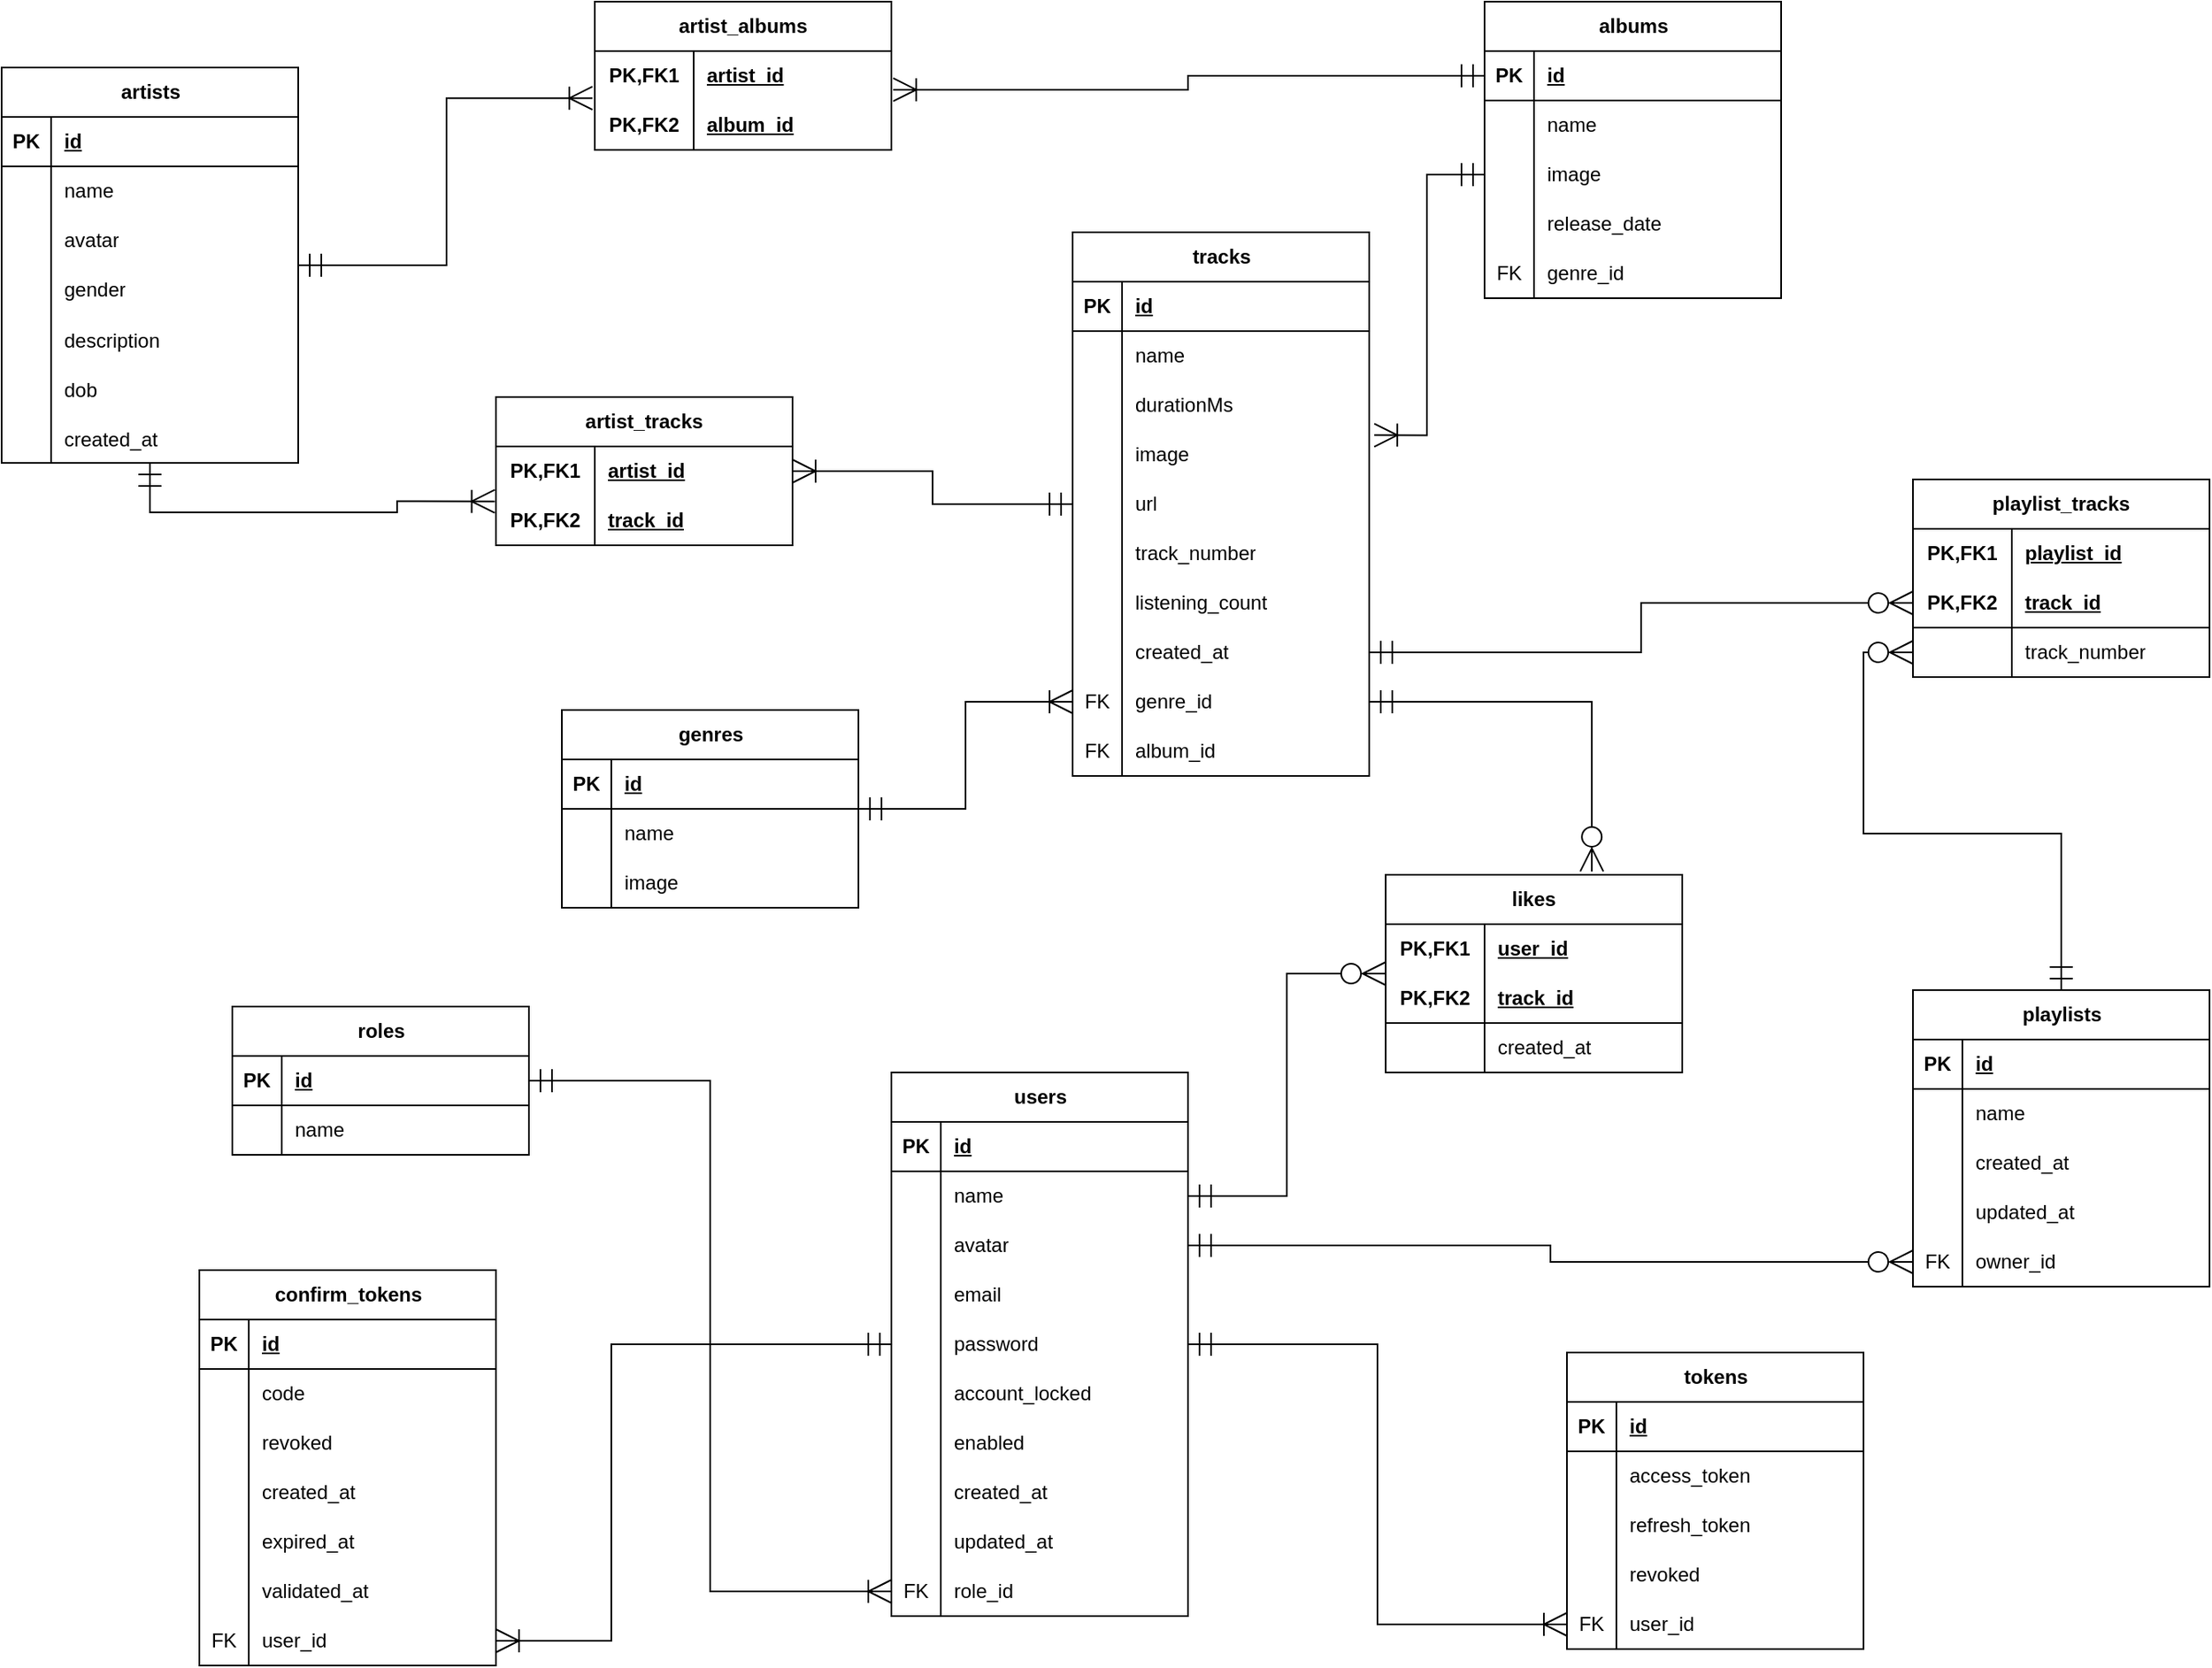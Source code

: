 <mxfile version="24.7.6">
  <diagram name="Page-1" id="EEqKGKhSN7bkKDz7uSdv">
    <mxGraphModel dx="3800" dy="1114" grid="1" gridSize="10" guides="1" tooltips="1" connect="1" arrows="1" fold="1" page="1" pageScale="1" pageWidth="850" pageHeight="1100" math="0" shadow="0">
      <root>
        <mxCell id="0" />
        <mxCell id="1" parent="0" />
        <mxCell id="2p_1t0iFcUFPtYAUWU1R-237" style="edgeStyle=orthogonalEdgeStyle;rounded=0;orthogonalLoop=1;jettySize=auto;html=1;entryX=0;entryY=0.5;entryDx=0;entryDy=0;endArrow=ERoneToMany;endFill=0;strokeWidth=1;startArrow=ERmandOne;startFill=0;startSize=12;endSize=12;" edge="1" parent="1" source="2p_1t0iFcUFPtYAUWU1R-1" target="2p_1t0iFcUFPtYAUWU1R-205">
          <mxGeometry relative="1" as="geometry" />
        </mxCell>
        <mxCell id="2p_1t0iFcUFPtYAUWU1R-1" value="genres" style="shape=table;startSize=30;container=1;collapsible=1;childLayout=tableLayout;fixedRows=1;rowLines=0;fontStyle=1;align=center;resizeLast=1;html=1;" vertex="1" parent="1">
          <mxGeometry x="-1040" y="450" width="180" height="120" as="geometry" />
        </mxCell>
        <mxCell id="2p_1t0iFcUFPtYAUWU1R-2" value="" style="shape=tableRow;horizontal=0;startSize=0;swimlaneHead=0;swimlaneBody=0;fillColor=none;collapsible=0;dropTarget=0;points=[[0,0.5],[1,0.5]];portConstraint=eastwest;top=0;left=0;right=0;bottom=1;" vertex="1" parent="2p_1t0iFcUFPtYAUWU1R-1">
          <mxGeometry y="30" width="180" height="30" as="geometry" />
        </mxCell>
        <mxCell id="2p_1t0iFcUFPtYAUWU1R-3" value="PK" style="shape=partialRectangle;connectable=0;fillColor=none;top=0;left=0;bottom=0;right=0;fontStyle=1;overflow=hidden;whiteSpace=wrap;html=1;" vertex="1" parent="2p_1t0iFcUFPtYAUWU1R-2">
          <mxGeometry width="30" height="30" as="geometry">
            <mxRectangle width="30" height="30" as="alternateBounds" />
          </mxGeometry>
        </mxCell>
        <mxCell id="2p_1t0iFcUFPtYAUWU1R-4" value="id" style="shape=partialRectangle;connectable=0;fillColor=none;top=0;left=0;bottom=0;right=0;align=left;spacingLeft=6;fontStyle=5;overflow=hidden;whiteSpace=wrap;html=1;" vertex="1" parent="2p_1t0iFcUFPtYAUWU1R-2">
          <mxGeometry x="30" width="150" height="30" as="geometry">
            <mxRectangle width="150" height="30" as="alternateBounds" />
          </mxGeometry>
        </mxCell>
        <mxCell id="2p_1t0iFcUFPtYAUWU1R-5" value="" style="shape=tableRow;horizontal=0;startSize=0;swimlaneHead=0;swimlaneBody=0;fillColor=none;collapsible=0;dropTarget=0;points=[[0,0.5],[1,0.5]];portConstraint=eastwest;top=0;left=0;right=0;bottom=0;" vertex="1" parent="2p_1t0iFcUFPtYAUWU1R-1">
          <mxGeometry y="60" width="180" height="30" as="geometry" />
        </mxCell>
        <mxCell id="2p_1t0iFcUFPtYAUWU1R-6" value="" style="shape=partialRectangle;connectable=0;fillColor=none;top=0;left=0;bottom=0;right=0;editable=1;overflow=hidden;whiteSpace=wrap;html=1;" vertex="1" parent="2p_1t0iFcUFPtYAUWU1R-5">
          <mxGeometry width="30" height="30" as="geometry">
            <mxRectangle width="30" height="30" as="alternateBounds" />
          </mxGeometry>
        </mxCell>
        <mxCell id="2p_1t0iFcUFPtYAUWU1R-7" value="name" style="shape=partialRectangle;connectable=0;fillColor=none;top=0;left=0;bottom=0;right=0;align=left;spacingLeft=6;overflow=hidden;whiteSpace=wrap;html=1;" vertex="1" parent="2p_1t0iFcUFPtYAUWU1R-5">
          <mxGeometry x="30" width="150" height="30" as="geometry">
            <mxRectangle width="150" height="30" as="alternateBounds" />
          </mxGeometry>
        </mxCell>
        <mxCell id="2p_1t0iFcUFPtYAUWU1R-8" value="" style="shape=tableRow;horizontal=0;startSize=0;swimlaneHead=0;swimlaneBody=0;fillColor=none;collapsible=0;dropTarget=0;points=[[0,0.5],[1,0.5]];portConstraint=eastwest;top=0;left=0;right=0;bottom=0;" vertex="1" parent="2p_1t0iFcUFPtYAUWU1R-1">
          <mxGeometry y="90" width="180" height="30" as="geometry" />
        </mxCell>
        <mxCell id="2p_1t0iFcUFPtYAUWU1R-9" value="" style="shape=partialRectangle;connectable=0;fillColor=none;top=0;left=0;bottom=0;right=0;editable=1;overflow=hidden;whiteSpace=wrap;html=1;" vertex="1" parent="2p_1t0iFcUFPtYAUWU1R-8">
          <mxGeometry width="30" height="30" as="geometry">
            <mxRectangle width="30" height="30" as="alternateBounds" />
          </mxGeometry>
        </mxCell>
        <mxCell id="2p_1t0iFcUFPtYAUWU1R-10" value="image" style="shape=partialRectangle;connectable=0;fillColor=none;top=0;left=0;bottom=0;right=0;align=left;spacingLeft=6;overflow=hidden;whiteSpace=wrap;html=1;" vertex="1" parent="2p_1t0iFcUFPtYAUWU1R-8">
          <mxGeometry x="30" width="150" height="30" as="geometry">
            <mxRectangle width="150" height="30" as="alternateBounds" />
          </mxGeometry>
        </mxCell>
        <mxCell id="2p_1t0iFcUFPtYAUWU1R-14" value="artists" style="shape=table;startSize=30;container=1;collapsible=1;childLayout=tableLayout;fixedRows=1;rowLines=0;fontStyle=1;align=center;resizeLast=1;html=1;" vertex="1" parent="1">
          <mxGeometry x="-1380" y="60" width="180" height="240" as="geometry" />
        </mxCell>
        <mxCell id="2p_1t0iFcUFPtYAUWU1R-15" value="" style="shape=tableRow;horizontal=0;startSize=0;swimlaneHead=0;swimlaneBody=0;fillColor=none;collapsible=0;dropTarget=0;points=[[0,0.5],[1,0.5]];portConstraint=eastwest;top=0;left=0;right=0;bottom=1;" vertex="1" parent="2p_1t0iFcUFPtYAUWU1R-14">
          <mxGeometry y="30" width="180" height="30" as="geometry" />
        </mxCell>
        <mxCell id="2p_1t0iFcUFPtYAUWU1R-16" value="PK" style="shape=partialRectangle;connectable=0;fillColor=none;top=0;left=0;bottom=0;right=0;fontStyle=1;overflow=hidden;whiteSpace=wrap;html=1;" vertex="1" parent="2p_1t0iFcUFPtYAUWU1R-15">
          <mxGeometry width="30" height="30" as="geometry">
            <mxRectangle width="30" height="30" as="alternateBounds" />
          </mxGeometry>
        </mxCell>
        <mxCell id="2p_1t0iFcUFPtYAUWU1R-17" value="id" style="shape=partialRectangle;connectable=0;fillColor=none;top=0;left=0;bottom=0;right=0;align=left;spacingLeft=6;fontStyle=5;overflow=hidden;whiteSpace=wrap;html=1;" vertex="1" parent="2p_1t0iFcUFPtYAUWU1R-15">
          <mxGeometry x="30" width="150" height="30" as="geometry">
            <mxRectangle width="150" height="30" as="alternateBounds" />
          </mxGeometry>
        </mxCell>
        <mxCell id="2p_1t0iFcUFPtYAUWU1R-18" value="" style="shape=tableRow;horizontal=0;startSize=0;swimlaneHead=0;swimlaneBody=0;fillColor=none;collapsible=0;dropTarget=0;points=[[0,0.5],[1,0.5]];portConstraint=eastwest;top=0;left=0;right=0;bottom=0;" vertex="1" parent="2p_1t0iFcUFPtYAUWU1R-14">
          <mxGeometry y="60" width="180" height="30" as="geometry" />
        </mxCell>
        <mxCell id="2p_1t0iFcUFPtYAUWU1R-19" value="" style="shape=partialRectangle;connectable=0;fillColor=none;top=0;left=0;bottom=0;right=0;editable=1;overflow=hidden;whiteSpace=wrap;html=1;" vertex="1" parent="2p_1t0iFcUFPtYAUWU1R-18">
          <mxGeometry width="30" height="30" as="geometry">
            <mxRectangle width="30" height="30" as="alternateBounds" />
          </mxGeometry>
        </mxCell>
        <mxCell id="2p_1t0iFcUFPtYAUWU1R-20" value="name" style="shape=partialRectangle;connectable=0;fillColor=none;top=0;left=0;bottom=0;right=0;align=left;spacingLeft=6;overflow=hidden;whiteSpace=wrap;html=1;" vertex="1" parent="2p_1t0iFcUFPtYAUWU1R-18">
          <mxGeometry x="30" width="150" height="30" as="geometry">
            <mxRectangle width="150" height="30" as="alternateBounds" />
          </mxGeometry>
        </mxCell>
        <mxCell id="2p_1t0iFcUFPtYAUWU1R-21" value="" style="shape=tableRow;horizontal=0;startSize=0;swimlaneHead=0;swimlaneBody=0;fillColor=none;collapsible=0;dropTarget=0;points=[[0,0.5],[1,0.5]];portConstraint=eastwest;top=0;left=0;right=0;bottom=0;" vertex="1" parent="2p_1t0iFcUFPtYAUWU1R-14">
          <mxGeometry y="90" width="180" height="30" as="geometry" />
        </mxCell>
        <mxCell id="2p_1t0iFcUFPtYAUWU1R-22" value="" style="shape=partialRectangle;connectable=0;fillColor=none;top=0;left=0;bottom=0;right=0;editable=1;overflow=hidden;whiteSpace=wrap;html=1;" vertex="1" parent="2p_1t0iFcUFPtYAUWU1R-21">
          <mxGeometry width="30" height="30" as="geometry">
            <mxRectangle width="30" height="30" as="alternateBounds" />
          </mxGeometry>
        </mxCell>
        <mxCell id="2p_1t0iFcUFPtYAUWU1R-23" value="avatar" style="shape=partialRectangle;connectable=0;fillColor=none;top=0;left=0;bottom=0;right=0;align=left;spacingLeft=6;overflow=hidden;whiteSpace=wrap;html=1;" vertex="1" parent="2p_1t0iFcUFPtYAUWU1R-21">
          <mxGeometry x="30" width="150" height="30" as="geometry">
            <mxRectangle width="150" height="30" as="alternateBounds" />
          </mxGeometry>
        </mxCell>
        <mxCell id="2p_1t0iFcUFPtYAUWU1R-24" value="" style="shape=tableRow;horizontal=0;startSize=0;swimlaneHead=0;swimlaneBody=0;fillColor=none;collapsible=0;dropTarget=0;points=[[0,0.5],[1,0.5]];portConstraint=eastwest;top=0;left=0;right=0;bottom=0;" vertex="1" parent="2p_1t0iFcUFPtYAUWU1R-14">
          <mxGeometry y="120" width="180" height="30" as="geometry" />
        </mxCell>
        <mxCell id="2p_1t0iFcUFPtYAUWU1R-25" value="" style="shape=partialRectangle;connectable=0;fillColor=none;top=0;left=0;bottom=0;right=0;editable=1;overflow=hidden;whiteSpace=wrap;html=1;" vertex="1" parent="2p_1t0iFcUFPtYAUWU1R-24">
          <mxGeometry width="30" height="30" as="geometry">
            <mxRectangle width="30" height="30" as="alternateBounds" />
          </mxGeometry>
        </mxCell>
        <mxCell id="2p_1t0iFcUFPtYAUWU1R-26" value="gender" style="shape=partialRectangle;connectable=0;fillColor=none;top=0;left=0;bottom=0;right=0;align=left;spacingLeft=6;overflow=hidden;whiteSpace=wrap;html=1;" vertex="1" parent="2p_1t0iFcUFPtYAUWU1R-24">
          <mxGeometry x="30" width="150" height="30" as="geometry">
            <mxRectangle width="150" height="30" as="alternateBounds" />
          </mxGeometry>
        </mxCell>
        <mxCell id="2p_1t0iFcUFPtYAUWU1R-27" value="" style="shape=tableRow;horizontal=0;startSize=0;swimlaneHead=0;swimlaneBody=0;fillColor=none;collapsible=0;dropTarget=0;points=[[0,0.5],[1,0.5]];portConstraint=eastwest;top=0;left=0;right=0;bottom=0;" vertex="1" parent="2p_1t0iFcUFPtYAUWU1R-14">
          <mxGeometry y="150" width="180" height="30" as="geometry" />
        </mxCell>
        <mxCell id="2p_1t0iFcUFPtYAUWU1R-28" value="" style="shape=partialRectangle;connectable=0;fillColor=none;top=0;left=0;bottom=0;right=0;editable=1;overflow=hidden;" vertex="1" parent="2p_1t0iFcUFPtYAUWU1R-27">
          <mxGeometry width="30" height="30" as="geometry">
            <mxRectangle width="30" height="30" as="alternateBounds" />
          </mxGeometry>
        </mxCell>
        <mxCell id="2p_1t0iFcUFPtYAUWU1R-29" value="description" style="shape=partialRectangle;connectable=0;fillColor=none;top=0;left=0;bottom=0;right=0;align=left;spacingLeft=6;overflow=hidden;" vertex="1" parent="2p_1t0iFcUFPtYAUWU1R-27">
          <mxGeometry x="30" width="150" height="30" as="geometry">
            <mxRectangle width="150" height="30" as="alternateBounds" />
          </mxGeometry>
        </mxCell>
        <mxCell id="2p_1t0iFcUFPtYAUWU1R-30" style="shape=tableRow;horizontal=0;startSize=0;swimlaneHead=0;swimlaneBody=0;fillColor=none;collapsible=0;dropTarget=0;points=[[0,0.5],[1,0.5]];portConstraint=eastwest;top=0;left=0;right=0;bottom=0;" vertex="1" parent="2p_1t0iFcUFPtYAUWU1R-14">
          <mxGeometry y="180" width="180" height="30" as="geometry" />
        </mxCell>
        <mxCell id="2p_1t0iFcUFPtYAUWU1R-31" style="shape=partialRectangle;connectable=0;fillColor=none;top=0;left=0;bottom=0;right=0;editable=1;overflow=hidden;" vertex="1" parent="2p_1t0iFcUFPtYAUWU1R-30">
          <mxGeometry width="30" height="30" as="geometry">
            <mxRectangle width="30" height="30" as="alternateBounds" />
          </mxGeometry>
        </mxCell>
        <mxCell id="2p_1t0iFcUFPtYAUWU1R-32" value="dob" style="shape=partialRectangle;connectable=0;fillColor=none;top=0;left=0;bottom=0;right=0;align=left;spacingLeft=6;overflow=hidden;" vertex="1" parent="2p_1t0iFcUFPtYAUWU1R-30">
          <mxGeometry x="30" width="150" height="30" as="geometry">
            <mxRectangle width="150" height="30" as="alternateBounds" />
          </mxGeometry>
        </mxCell>
        <mxCell id="2p_1t0iFcUFPtYAUWU1R-33" style="shape=tableRow;horizontal=0;startSize=0;swimlaneHead=0;swimlaneBody=0;fillColor=none;collapsible=0;dropTarget=0;points=[[0,0.5],[1,0.5]];portConstraint=eastwest;top=0;left=0;right=0;bottom=0;" vertex="1" parent="2p_1t0iFcUFPtYAUWU1R-14">
          <mxGeometry y="210" width="180" height="30" as="geometry" />
        </mxCell>
        <mxCell id="2p_1t0iFcUFPtYAUWU1R-34" style="shape=partialRectangle;connectable=0;fillColor=none;top=0;left=0;bottom=0;right=0;editable=1;overflow=hidden;" vertex="1" parent="2p_1t0iFcUFPtYAUWU1R-33">
          <mxGeometry width="30" height="30" as="geometry">
            <mxRectangle width="30" height="30" as="alternateBounds" />
          </mxGeometry>
        </mxCell>
        <mxCell id="2p_1t0iFcUFPtYAUWU1R-35" value="created_at" style="shape=partialRectangle;connectable=0;fillColor=none;top=0;left=0;bottom=0;right=0;align=left;spacingLeft=6;overflow=hidden;" vertex="1" parent="2p_1t0iFcUFPtYAUWU1R-33">
          <mxGeometry x="30" width="150" height="30" as="geometry">
            <mxRectangle width="150" height="30" as="alternateBounds" />
          </mxGeometry>
        </mxCell>
        <mxCell id="2p_1t0iFcUFPtYAUWU1R-36" value="albums" style="shape=table;startSize=30;container=1;collapsible=1;childLayout=tableLayout;fixedRows=1;rowLines=0;fontStyle=1;align=center;resizeLast=1;html=1;" vertex="1" parent="1">
          <mxGeometry x="-480" y="20" width="180" height="180" as="geometry" />
        </mxCell>
        <mxCell id="2p_1t0iFcUFPtYAUWU1R-37" value="" style="shape=tableRow;horizontal=0;startSize=0;swimlaneHead=0;swimlaneBody=0;fillColor=none;collapsible=0;dropTarget=0;points=[[0,0.5],[1,0.5]];portConstraint=eastwest;top=0;left=0;right=0;bottom=1;" vertex="1" parent="2p_1t0iFcUFPtYAUWU1R-36">
          <mxGeometry y="30" width="180" height="30" as="geometry" />
        </mxCell>
        <mxCell id="2p_1t0iFcUFPtYAUWU1R-38" value="PK" style="shape=partialRectangle;connectable=0;fillColor=none;top=0;left=0;bottom=0;right=0;fontStyle=1;overflow=hidden;whiteSpace=wrap;html=1;" vertex="1" parent="2p_1t0iFcUFPtYAUWU1R-37">
          <mxGeometry width="30" height="30" as="geometry">
            <mxRectangle width="30" height="30" as="alternateBounds" />
          </mxGeometry>
        </mxCell>
        <mxCell id="2p_1t0iFcUFPtYAUWU1R-39" value="id" style="shape=partialRectangle;connectable=0;fillColor=none;top=0;left=0;bottom=0;right=0;align=left;spacingLeft=6;fontStyle=5;overflow=hidden;whiteSpace=wrap;html=1;" vertex="1" parent="2p_1t0iFcUFPtYAUWU1R-37">
          <mxGeometry x="30" width="150" height="30" as="geometry">
            <mxRectangle width="150" height="30" as="alternateBounds" />
          </mxGeometry>
        </mxCell>
        <mxCell id="2p_1t0iFcUFPtYAUWU1R-40" value="" style="shape=tableRow;horizontal=0;startSize=0;swimlaneHead=0;swimlaneBody=0;fillColor=none;collapsible=0;dropTarget=0;points=[[0,0.5],[1,0.5]];portConstraint=eastwest;top=0;left=0;right=0;bottom=0;" vertex="1" parent="2p_1t0iFcUFPtYAUWU1R-36">
          <mxGeometry y="60" width="180" height="30" as="geometry" />
        </mxCell>
        <mxCell id="2p_1t0iFcUFPtYAUWU1R-41" value="" style="shape=partialRectangle;connectable=0;fillColor=none;top=0;left=0;bottom=0;right=0;editable=1;overflow=hidden;whiteSpace=wrap;html=1;" vertex="1" parent="2p_1t0iFcUFPtYAUWU1R-40">
          <mxGeometry width="30" height="30" as="geometry">
            <mxRectangle width="30" height="30" as="alternateBounds" />
          </mxGeometry>
        </mxCell>
        <mxCell id="2p_1t0iFcUFPtYAUWU1R-42" value="name" style="shape=partialRectangle;connectable=0;fillColor=none;top=0;left=0;bottom=0;right=0;align=left;spacingLeft=6;overflow=hidden;whiteSpace=wrap;html=1;" vertex="1" parent="2p_1t0iFcUFPtYAUWU1R-40">
          <mxGeometry x="30" width="150" height="30" as="geometry">
            <mxRectangle width="150" height="30" as="alternateBounds" />
          </mxGeometry>
        </mxCell>
        <mxCell id="2p_1t0iFcUFPtYAUWU1R-43" value="" style="shape=tableRow;horizontal=0;startSize=0;swimlaneHead=0;swimlaneBody=0;fillColor=none;collapsible=0;dropTarget=0;points=[[0,0.5],[1,0.5]];portConstraint=eastwest;top=0;left=0;right=0;bottom=0;" vertex="1" parent="2p_1t0iFcUFPtYAUWU1R-36">
          <mxGeometry y="90" width="180" height="30" as="geometry" />
        </mxCell>
        <mxCell id="2p_1t0iFcUFPtYAUWU1R-44" value="" style="shape=partialRectangle;connectable=0;fillColor=none;top=0;left=0;bottom=0;right=0;editable=1;overflow=hidden;whiteSpace=wrap;html=1;" vertex="1" parent="2p_1t0iFcUFPtYAUWU1R-43">
          <mxGeometry width="30" height="30" as="geometry">
            <mxRectangle width="30" height="30" as="alternateBounds" />
          </mxGeometry>
        </mxCell>
        <mxCell id="2p_1t0iFcUFPtYAUWU1R-45" value="image" style="shape=partialRectangle;connectable=0;fillColor=none;top=0;left=0;bottom=0;right=0;align=left;spacingLeft=6;overflow=hidden;whiteSpace=wrap;html=1;" vertex="1" parent="2p_1t0iFcUFPtYAUWU1R-43">
          <mxGeometry x="30" width="150" height="30" as="geometry">
            <mxRectangle width="150" height="30" as="alternateBounds" />
          </mxGeometry>
        </mxCell>
        <mxCell id="2p_1t0iFcUFPtYAUWU1R-46" value="" style="shape=tableRow;horizontal=0;startSize=0;swimlaneHead=0;swimlaneBody=0;fillColor=none;collapsible=0;dropTarget=0;points=[[0,0.5],[1,0.5]];portConstraint=eastwest;top=0;left=0;right=0;bottom=0;" vertex="1" parent="2p_1t0iFcUFPtYAUWU1R-36">
          <mxGeometry y="120" width="180" height="30" as="geometry" />
        </mxCell>
        <mxCell id="2p_1t0iFcUFPtYAUWU1R-47" value="" style="shape=partialRectangle;connectable=0;fillColor=none;top=0;left=0;bottom=0;right=0;editable=1;overflow=hidden;whiteSpace=wrap;html=1;" vertex="1" parent="2p_1t0iFcUFPtYAUWU1R-46">
          <mxGeometry width="30" height="30" as="geometry">
            <mxRectangle width="30" height="30" as="alternateBounds" />
          </mxGeometry>
        </mxCell>
        <mxCell id="2p_1t0iFcUFPtYAUWU1R-48" value="release_date" style="shape=partialRectangle;connectable=0;fillColor=none;top=0;left=0;bottom=0;right=0;align=left;spacingLeft=6;overflow=hidden;whiteSpace=wrap;html=1;" vertex="1" parent="2p_1t0iFcUFPtYAUWU1R-46">
          <mxGeometry x="30" width="150" height="30" as="geometry">
            <mxRectangle width="150" height="30" as="alternateBounds" />
          </mxGeometry>
        </mxCell>
        <mxCell id="2p_1t0iFcUFPtYAUWU1R-202" style="shape=tableRow;horizontal=0;startSize=0;swimlaneHead=0;swimlaneBody=0;fillColor=none;collapsible=0;dropTarget=0;points=[[0,0.5],[1,0.5]];portConstraint=eastwest;top=0;left=0;right=0;bottom=0;" vertex="1" parent="2p_1t0iFcUFPtYAUWU1R-36">
          <mxGeometry y="150" width="180" height="30" as="geometry" />
        </mxCell>
        <mxCell id="2p_1t0iFcUFPtYAUWU1R-203" value="FK" style="shape=partialRectangle;connectable=0;fillColor=none;top=0;left=0;bottom=0;right=0;editable=1;overflow=hidden;whiteSpace=wrap;html=1;" vertex="1" parent="2p_1t0iFcUFPtYAUWU1R-202">
          <mxGeometry width="30" height="30" as="geometry">
            <mxRectangle width="30" height="30" as="alternateBounds" />
          </mxGeometry>
        </mxCell>
        <mxCell id="2p_1t0iFcUFPtYAUWU1R-204" value="genre_id" style="shape=partialRectangle;connectable=0;fillColor=none;top=0;left=0;bottom=0;right=0;align=left;spacingLeft=6;overflow=hidden;whiteSpace=wrap;html=1;" vertex="1" parent="2p_1t0iFcUFPtYAUWU1R-202">
          <mxGeometry x="30" width="150" height="30" as="geometry">
            <mxRectangle width="150" height="30" as="alternateBounds" />
          </mxGeometry>
        </mxCell>
        <mxCell id="2p_1t0iFcUFPtYAUWU1R-241" style="edgeStyle=orthogonalEdgeStyle;shape=connector;rounded=0;orthogonalLoop=1;jettySize=auto;html=1;entryX=1;entryY=0.5;entryDx=0;entryDy=0;strokeColor=default;align=center;verticalAlign=middle;fontFamily=Helvetica;fontSize=11;fontColor=default;labelBackgroundColor=default;startArrow=ERmandOne;startFill=0;startSize=12;endArrow=ERoneToMany;endFill=0;endSize=12;" edge="1" parent="1" source="2p_1t0iFcUFPtYAUWU1R-49" target="2p_1t0iFcUFPtYAUWU1R-231">
          <mxGeometry relative="1" as="geometry" />
        </mxCell>
        <mxCell id="2p_1t0iFcUFPtYAUWU1R-49" value="tracks" style="shape=table;startSize=30;container=1;collapsible=1;childLayout=tableLayout;fixedRows=1;rowLines=0;fontStyle=1;align=center;resizeLast=1;html=1;" vertex="1" parent="1">
          <mxGeometry x="-730" y="160" width="180" height="330" as="geometry" />
        </mxCell>
        <mxCell id="2p_1t0iFcUFPtYAUWU1R-50" value="" style="shape=tableRow;horizontal=0;startSize=0;swimlaneHead=0;swimlaneBody=0;fillColor=none;collapsible=0;dropTarget=0;points=[[0,0.5],[1,0.5]];portConstraint=eastwest;top=0;left=0;right=0;bottom=1;" vertex="1" parent="2p_1t0iFcUFPtYAUWU1R-49">
          <mxGeometry y="30" width="180" height="30" as="geometry" />
        </mxCell>
        <mxCell id="2p_1t0iFcUFPtYAUWU1R-51" value="PK" style="shape=partialRectangle;connectable=0;fillColor=none;top=0;left=0;bottom=0;right=0;fontStyle=1;overflow=hidden;whiteSpace=wrap;html=1;" vertex="1" parent="2p_1t0iFcUFPtYAUWU1R-50">
          <mxGeometry width="30" height="30" as="geometry">
            <mxRectangle width="30" height="30" as="alternateBounds" />
          </mxGeometry>
        </mxCell>
        <mxCell id="2p_1t0iFcUFPtYAUWU1R-52" value="id" style="shape=partialRectangle;connectable=0;fillColor=none;top=0;left=0;bottom=0;right=0;align=left;spacingLeft=6;fontStyle=5;overflow=hidden;whiteSpace=wrap;html=1;" vertex="1" parent="2p_1t0iFcUFPtYAUWU1R-50">
          <mxGeometry x="30" width="150" height="30" as="geometry">
            <mxRectangle width="150" height="30" as="alternateBounds" />
          </mxGeometry>
        </mxCell>
        <mxCell id="2p_1t0iFcUFPtYAUWU1R-53" value="" style="shape=tableRow;horizontal=0;startSize=0;swimlaneHead=0;swimlaneBody=0;fillColor=none;collapsible=0;dropTarget=0;points=[[0,0.5],[1,0.5]];portConstraint=eastwest;top=0;left=0;right=0;bottom=0;" vertex="1" parent="2p_1t0iFcUFPtYAUWU1R-49">
          <mxGeometry y="60" width="180" height="30" as="geometry" />
        </mxCell>
        <mxCell id="2p_1t0iFcUFPtYAUWU1R-54" value="" style="shape=partialRectangle;connectable=0;fillColor=none;top=0;left=0;bottom=0;right=0;editable=1;overflow=hidden;whiteSpace=wrap;html=1;" vertex="1" parent="2p_1t0iFcUFPtYAUWU1R-53">
          <mxGeometry width="30" height="30" as="geometry">
            <mxRectangle width="30" height="30" as="alternateBounds" />
          </mxGeometry>
        </mxCell>
        <mxCell id="2p_1t0iFcUFPtYAUWU1R-55" value="name" style="shape=partialRectangle;connectable=0;fillColor=none;top=0;left=0;bottom=0;right=0;align=left;spacingLeft=6;overflow=hidden;whiteSpace=wrap;html=1;" vertex="1" parent="2p_1t0iFcUFPtYAUWU1R-53">
          <mxGeometry x="30" width="150" height="30" as="geometry">
            <mxRectangle width="150" height="30" as="alternateBounds" />
          </mxGeometry>
        </mxCell>
        <mxCell id="2p_1t0iFcUFPtYAUWU1R-56" value="" style="shape=tableRow;horizontal=0;startSize=0;swimlaneHead=0;swimlaneBody=0;fillColor=none;collapsible=0;dropTarget=0;points=[[0,0.5],[1,0.5]];portConstraint=eastwest;top=0;left=0;right=0;bottom=0;" vertex="1" parent="2p_1t0iFcUFPtYAUWU1R-49">
          <mxGeometry y="90" width="180" height="30" as="geometry" />
        </mxCell>
        <mxCell id="2p_1t0iFcUFPtYAUWU1R-57" value="" style="shape=partialRectangle;connectable=0;fillColor=none;top=0;left=0;bottom=0;right=0;editable=1;overflow=hidden;whiteSpace=wrap;html=1;" vertex="1" parent="2p_1t0iFcUFPtYAUWU1R-56">
          <mxGeometry width="30" height="30" as="geometry">
            <mxRectangle width="30" height="30" as="alternateBounds" />
          </mxGeometry>
        </mxCell>
        <mxCell id="2p_1t0iFcUFPtYAUWU1R-58" value="durationMs" style="shape=partialRectangle;connectable=0;fillColor=none;top=0;left=0;bottom=0;right=0;align=left;spacingLeft=6;overflow=hidden;whiteSpace=wrap;html=1;" vertex="1" parent="2p_1t0iFcUFPtYAUWU1R-56">
          <mxGeometry x="30" width="150" height="30" as="geometry">
            <mxRectangle width="150" height="30" as="alternateBounds" />
          </mxGeometry>
        </mxCell>
        <mxCell id="2p_1t0iFcUFPtYAUWU1R-59" value="" style="shape=tableRow;horizontal=0;startSize=0;swimlaneHead=0;swimlaneBody=0;fillColor=none;collapsible=0;dropTarget=0;points=[[0,0.5],[1,0.5]];portConstraint=eastwest;top=0;left=0;right=0;bottom=0;" vertex="1" parent="2p_1t0iFcUFPtYAUWU1R-49">
          <mxGeometry y="120" width="180" height="30" as="geometry" />
        </mxCell>
        <mxCell id="2p_1t0iFcUFPtYAUWU1R-60" value="" style="shape=partialRectangle;connectable=0;fillColor=none;top=0;left=0;bottom=0;right=0;editable=1;overflow=hidden;whiteSpace=wrap;html=1;" vertex="1" parent="2p_1t0iFcUFPtYAUWU1R-59">
          <mxGeometry width="30" height="30" as="geometry">
            <mxRectangle width="30" height="30" as="alternateBounds" />
          </mxGeometry>
        </mxCell>
        <mxCell id="2p_1t0iFcUFPtYAUWU1R-61" value="image" style="shape=partialRectangle;connectable=0;fillColor=none;top=0;left=0;bottom=0;right=0;align=left;spacingLeft=6;overflow=hidden;whiteSpace=wrap;html=1;" vertex="1" parent="2p_1t0iFcUFPtYAUWU1R-59">
          <mxGeometry x="30" width="150" height="30" as="geometry">
            <mxRectangle width="150" height="30" as="alternateBounds" />
          </mxGeometry>
        </mxCell>
        <mxCell id="2p_1t0iFcUFPtYAUWU1R-62" style="shape=tableRow;horizontal=0;startSize=0;swimlaneHead=0;swimlaneBody=0;fillColor=none;collapsible=0;dropTarget=0;points=[[0,0.5],[1,0.5]];portConstraint=eastwest;top=0;left=0;right=0;bottom=0;" vertex="1" parent="2p_1t0iFcUFPtYAUWU1R-49">
          <mxGeometry y="150" width="180" height="30" as="geometry" />
        </mxCell>
        <mxCell id="2p_1t0iFcUFPtYAUWU1R-63" style="shape=partialRectangle;connectable=0;fillColor=none;top=0;left=0;bottom=0;right=0;editable=1;overflow=hidden;whiteSpace=wrap;html=1;" vertex="1" parent="2p_1t0iFcUFPtYAUWU1R-62">
          <mxGeometry width="30" height="30" as="geometry">
            <mxRectangle width="30" height="30" as="alternateBounds" />
          </mxGeometry>
        </mxCell>
        <mxCell id="2p_1t0iFcUFPtYAUWU1R-64" value="url" style="shape=partialRectangle;connectable=0;fillColor=none;top=0;left=0;bottom=0;right=0;align=left;spacingLeft=6;overflow=hidden;whiteSpace=wrap;html=1;" vertex="1" parent="2p_1t0iFcUFPtYAUWU1R-62">
          <mxGeometry x="30" width="150" height="30" as="geometry">
            <mxRectangle width="150" height="30" as="alternateBounds" />
          </mxGeometry>
        </mxCell>
        <mxCell id="2p_1t0iFcUFPtYAUWU1R-65" style="shape=tableRow;horizontal=0;startSize=0;swimlaneHead=0;swimlaneBody=0;fillColor=none;collapsible=0;dropTarget=0;points=[[0,0.5],[1,0.5]];portConstraint=eastwest;top=0;left=0;right=0;bottom=0;" vertex="1" parent="2p_1t0iFcUFPtYAUWU1R-49">
          <mxGeometry y="180" width="180" height="30" as="geometry" />
        </mxCell>
        <mxCell id="2p_1t0iFcUFPtYAUWU1R-66" style="shape=partialRectangle;connectable=0;fillColor=none;top=0;left=0;bottom=0;right=0;editable=1;overflow=hidden;whiteSpace=wrap;html=1;" vertex="1" parent="2p_1t0iFcUFPtYAUWU1R-65">
          <mxGeometry width="30" height="30" as="geometry">
            <mxRectangle width="30" height="30" as="alternateBounds" />
          </mxGeometry>
        </mxCell>
        <mxCell id="2p_1t0iFcUFPtYAUWU1R-67" value="track_number" style="shape=partialRectangle;connectable=0;fillColor=none;top=0;left=0;bottom=0;right=0;align=left;spacingLeft=6;overflow=hidden;whiteSpace=wrap;html=1;" vertex="1" parent="2p_1t0iFcUFPtYAUWU1R-65">
          <mxGeometry x="30" width="150" height="30" as="geometry">
            <mxRectangle width="150" height="30" as="alternateBounds" />
          </mxGeometry>
        </mxCell>
        <mxCell id="2p_1t0iFcUFPtYAUWU1R-68" style="shape=tableRow;horizontal=0;startSize=0;swimlaneHead=0;swimlaneBody=0;fillColor=none;collapsible=0;dropTarget=0;points=[[0,0.5],[1,0.5]];portConstraint=eastwest;top=0;left=0;right=0;bottom=0;" vertex="1" parent="2p_1t0iFcUFPtYAUWU1R-49">
          <mxGeometry y="210" width="180" height="30" as="geometry" />
        </mxCell>
        <mxCell id="2p_1t0iFcUFPtYAUWU1R-69" style="shape=partialRectangle;connectable=0;fillColor=none;top=0;left=0;bottom=0;right=0;editable=1;overflow=hidden;whiteSpace=wrap;html=1;" vertex="1" parent="2p_1t0iFcUFPtYAUWU1R-68">
          <mxGeometry width="30" height="30" as="geometry">
            <mxRectangle width="30" height="30" as="alternateBounds" />
          </mxGeometry>
        </mxCell>
        <mxCell id="2p_1t0iFcUFPtYAUWU1R-70" value="listening_count" style="shape=partialRectangle;connectable=0;fillColor=none;top=0;left=0;bottom=0;right=0;align=left;spacingLeft=6;overflow=hidden;whiteSpace=wrap;html=1;" vertex="1" parent="2p_1t0iFcUFPtYAUWU1R-68">
          <mxGeometry x="30" width="150" height="30" as="geometry">
            <mxRectangle width="150" height="30" as="alternateBounds" />
          </mxGeometry>
        </mxCell>
        <mxCell id="2p_1t0iFcUFPtYAUWU1R-71" style="shape=tableRow;horizontal=0;startSize=0;swimlaneHead=0;swimlaneBody=0;fillColor=none;collapsible=0;dropTarget=0;points=[[0,0.5],[1,0.5]];portConstraint=eastwest;top=0;left=0;right=0;bottom=0;" vertex="1" parent="2p_1t0iFcUFPtYAUWU1R-49">
          <mxGeometry y="240" width="180" height="30" as="geometry" />
        </mxCell>
        <mxCell id="2p_1t0iFcUFPtYAUWU1R-72" style="shape=partialRectangle;connectable=0;fillColor=none;top=0;left=0;bottom=0;right=0;editable=1;overflow=hidden;whiteSpace=wrap;html=1;" vertex="1" parent="2p_1t0iFcUFPtYAUWU1R-71">
          <mxGeometry width="30" height="30" as="geometry">
            <mxRectangle width="30" height="30" as="alternateBounds" />
          </mxGeometry>
        </mxCell>
        <mxCell id="2p_1t0iFcUFPtYAUWU1R-73" value="created_at" style="shape=partialRectangle;connectable=0;fillColor=none;top=0;left=0;bottom=0;right=0;align=left;spacingLeft=6;overflow=hidden;whiteSpace=wrap;html=1;" vertex="1" parent="2p_1t0iFcUFPtYAUWU1R-71">
          <mxGeometry x="30" width="150" height="30" as="geometry">
            <mxRectangle width="150" height="30" as="alternateBounds" />
          </mxGeometry>
        </mxCell>
        <mxCell id="2p_1t0iFcUFPtYAUWU1R-205" style="shape=tableRow;horizontal=0;startSize=0;swimlaneHead=0;swimlaneBody=0;fillColor=none;collapsible=0;dropTarget=0;points=[[0,0.5],[1,0.5]];portConstraint=eastwest;top=0;left=0;right=0;bottom=0;" vertex="1" parent="2p_1t0iFcUFPtYAUWU1R-49">
          <mxGeometry y="270" width="180" height="30" as="geometry" />
        </mxCell>
        <mxCell id="2p_1t0iFcUFPtYAUWU1R-206" value="FK" style="shape=partialRectangle;connectable=0;fillColor=none;top=0;left=0;bottom=0;right=0;editable=1;overflow=hidden;whiteSpace=wrap;html=1;" vertex="1" parent="2p_1t0iFcUFPtYAUWU1R-205">
          <mxGeometry width="30" height="30" as="geometry">
            <mxRectangle width="30" height="30" as="alternateBounds" />
          </mxGeometry>
        </mxCell>
        <mxCell id="2p_1t0iFcUFPtYAUWU1R-207" value="genre_id" style="shape=partialRectangle;connectable=0;fillColor=none;top=0;left=0;bottom=0;right=0;align=left;spacingLeft=6;overflow=hidden;whiteSpace=wrap;html=1;" vertex="1" parent="2p_1t0iFcUFPtYAUWU1R-205">
          <mxGeometry x="30" width="150" height="30" as="geometry">
            <mxRectangle width="150" height="30" as="alternateBounds" />
          </mxGeometry>
        </mxCell>
        <mxCell id="2p_1t0iFcUFPtYAUWU1R-208" style="shape=tableRow;horizontal=0;startSize=0;swimlaneHead=0;swimlaneBody=0;fillColor=none;collapsible=0;dropTarget=0;points=[[0,0.5],[1,0.5]];portConstraint=eastwest;top=0;left=0;right=0;bottom=0;" vertex="1" parent="2p_1t0iFcUFPtYAUWU1R-49">
          <mxGeometry y="300" width="180" height="30" as="geometry" />
        </mxCell>
        <mxCell id="2p_1t0iFcUFPtYAUWU1R-209" value="FK" style="shape=partialRectangle;connectable=0;fillColor=none;top=0;left=0;bottom=0;right=0;editable=1;overflow=hidden;whiteSpace=wrap;html=1;" vertex="1" parent="2p_1t0iFcUFPtYAUWU1R-208">
          <mxGeometry width="30" height="30" as="geometry">
            <mxRectangle width="30" height="30" as="alternateBounds" />
          </mxGeometry>
        </mxCell>
        <mxCell id="2p_1t0iFcUFPtYAUWU1R-210" value="album_id" style="shape=partialRectangle;connectable=0;fillColor=none;top=0;left=0;bottom=0;right=0;align=left;spacingLeft=6;overflow=hidden;whiteSpace=wrap;html=1;" vertex="1" parent="2p_1t0iFcUFPtYAUWU1R-208">
          <mxGeometry x="30" width="150" height="30" as="geometry">
            <mxRectangle width="150" height="30" as="alternateBounds" />
          </mxGeometry>
        </mxCell>
        <mxCell id="2p_1t0iFcUFPtYAUWU1R-245" style="edgeStyle=orthogonalEdgeStyle;shape=connector;rounded=0;orthogonalLoop=1;jettySize=auto;html=1;entryX=1;entryY=0.5;entryDx=0;entryDy=0;strokeColor=default;align=center;verticalAlign=middle;fontFamily=Helvetica;fontSize=11;fontColor=default;labelBackgroundColor=default;startArrow=ERmandOne;startFill=0;startSize=12;endArrow=ERoneToMany;endFill=0;endSize=12;" edge="1" parent="1" source="2p_1t0iFcUFPtYAUWU1R-74" target="2p_1t0iFcUFPtYAUWU1R-211">
          <mxGeometry relative="1" as="geometry">
            <Array as="points">
              <mxPoint x="-1010" y="835" />
              <mxPoint x="-1010" y="1015" />
            </Array>
          </mxGeometry>
        </mxCell>
        <mxCell id="2p_1t0iFcUFPtYAUWU1R-246" style="edgeStyle=orthogonalEdgeStyle;shape=connector;rounded=0;orthogonalLoop=1;jettySize=auto;html=1;entryX=0;entryY=0.5;entryDx=0;entryDy=0;strokeColor=default;align=center;verticalAlign=middle;fontFamily=Helvetica;fontSize=11;fontColor=default;labelBackgroundColor=default;startArrow=ERmandOne;startFill=0;startSize=12;endArrow=ERoneToMany;endFill=0;endSize=12;" edge="1" parent="1" source="2p_1t0iFcUFPtYAUWU1R-74" target="2p_1t0iFcUFPtYAUWU1R-214">
          <mxGeometry relative="1" as="geometry" />
        </mxCell>
        <mxCell id="2p_1t0iFcUFPtYAUWU1R-74" value="users" style="shape=table;startSize=30;container=1;collapsible=1;childLayout=tableLayout;fixedRows=1;rowLines=0;fontStyle=1;align=center;resizeLast=1;html=1;" vertex="1" parent="1">
          <mxGeometry x="-840" y="670" width="180" height="330" as="geometry" />
        </mxCell>
        <mxCell id="2p_1t0iFcUFPtYAUWU1R-75" value="" style="shape=tableRow;horizontal=0;startSize=0;swimlaneHead=0;swimlaneBody=0;fillColor=none;collapsible=0;dropTarget=0;points=[[0,0.5],[1,0.5]];portConstraint=eastwest;top=0;left=0;right=0;bottom=1;" vertex="1" parent="2p_1t0iFcUFPtYAUWU1R-74">
          <mxGeometry y="30" width="180" height="30" as="geometry" />
        </mxCell>
        <mxCell id="2p_1t0iFcUFPtYAUWU1R-76" value="PK" style="shape=partialRectangle;connectable=0;fillColor=none;top=0;left=0;bottom=0;right=0;fontStyle=1;overflow=hidden;whiteSpace=wrap;html=1;" vertex="1" parent="2p_1t0iFcUFPtYAUWU1R-75">
          <mxGeometry width="30" height="30" as="geometry">
            <mxRectangle width="30" height="30" as="alternateBounds" />
          </mxGeometry>
        </mxCell>
        <mxCell id="2p_1t0iFcUFPtYAUWU1R-77" value="id" style="shape=partialRectangle;connectable=0;fillColor=none;top=0;left=0;bottom=0;right=0;align=left;spacingLeft=6;fontStyle=5;overflow=hidden;whiteSpace=wrap;html=1;" vertex="1" parent="2p_1t0iFcUFPtYAUWU1R-75">
          <mxGeometry x="30" width="150" height="30" as="geometry">
            <mxRectangle width="150" height="30" as="alternateBounds" />
          </mxGeometry>
        </mxCell>
        <mxCell id="2p_1t0iFcUFPtYAUWU1R-78" value="" style="shape=tableRow;horizontal=0;startSize=0;swimlaneHead=0;swimlaneBody=0;fillColor=none;collapsible=0;dropTarget=0;points=[[0,0.5],[1,0.5]];portConstraint=eastwest;top=0;left=0;right=0;bottom=0;" vertex="1" parent="2p_1t0iFcUFPtYAUWU1R-74">
          <mxGeometry y="60" width="180" height="30" as="geometry" />
        </mxCell>
        <mxCell id="2p_1t0iFcUFPtYAUWU1R-79" value="" style="shape=partialRectangle;connectable=0;fillColor=none;top=0;left=0;bottom=0;right=0;editable=1;overflow=hidden;whiteSpace=wrap;html=1;" vertex="1" parent="2p_1t0iFcUFPtYAUWU1R-78">
          <mxGeometry width="30" height="30" as="geometry">
            <mxRectangle width="30" height="30" as="alternateBounds" />
          </mxGeometry>
        </mxCell>
        <mxCell id="2p_1t0iFcUFPtYAUWU1R-80" value="name" style="shape=partialRectangle;connectable=0;fillColor=none;top=0;left=0;bottom=0;right=0;align=left;spacingLeft=6;overflow=hidden;whiteSpace=wrap;html=1;" vertex="1" parent="2p_1t0iFcUFPtYAUWU1R-78">
          <mxGeometry x="30" width="150" height="30" as="geometry">
            <mxRectangle width="150" height="30" as="alternateBounds" />
          </mxGeometry>
        </mxCell>
        <mxCell id="2p_1t0iFcUFPtYAUWU1R-81" value="" style="shape=tableRow;horizontal=0;startSize=0;swimlaneHead=0;swimlaneBody=0;fillColor=none;collapsible=0;dropTarget=0;points=[[0,0.5],[1,0.5]];portConstraint=eastwest;top=0;left=0;right=0;bottom=0;" vertex="1" parent="2p_1t0iFcUFPtYAUWU1R-74">
          <mxGeometry y="90" width="180" height="30" as="geometry" />
        </mxCell>
        <mxCell id="2p_1t0iFcUFPtYAUWU1R-82" value="" style="shape=partialRectangle;connectable=0;fillColor=none;top=0;left=0;bottom=0;right=0;editable=1;overflow=hidden;whiteSpace=wrap;html=1;" vertex="1" parent="2p_1t0iFcUFPtYAUWU1R-81">
          <mxGeometry width="30" height="30" as="geometry">
            <mxRectangle width="30" height="30" as="alternateBounds" />
          </mxGeometry>
        </mxCell>
        <mxCell id="2p_1t0iFcUFPtYAUWU1R-83" value="avatar" style="shape=partialRectangle;connectable=0;fillColor=none;top=0;left=0;bottom=0;right=0;align=left;spacingLeft=6;overflow=hidden;whiteSpace=wrap;html=1;" vertex="1" parent="2p_1t0iFcUFPtYAUWU1R-81">
          <mxGeometry x="30" width="150" height="30" as="geometry">
            <mxRectangle width="150" height="30" as="alternateBounds" />
          </mxGeometry>
        </mxCell>
        <mxCell id="2p_1t0iFcUFPtYAUWU1R-84" value="" style="shape=tableRow;horizontal=0;startSize=0;swimlaneHead=0;swimlaneBody=0;fillColor=none;collapsible=0;dropTarget=0;points=[[0,0.5],[1,0.5]];portConstraint=eastwest;top=0;left=0;right=0;bottom=0;" vertex="1" parent="2p_1t0iFcUFPtYAUWU1R-74">
          <mxGeometry y="120" width="180" height="30" as="geometry" />
        </mxCell>
        <mxCell id="2p_1t0iFcUFPtYAUWU1R-85" value="" style="shape=partialRectangle;connectable=0;fillColor=none;top=0;left=0;bottom=0;right=0;editable=1;overflow=hidden;whiteSpace=wrap;html=1;" vertex="1" parent="2p_1t0iFcUFPtYAUWU1R-84">
          <mxGeometry width="30" height="30" as="geometry">
            <mxRectangle width="30" height="30" as="alternateBounds" />
          </mxGeometry>
        </mxCell>
        <mxCell id="2p_1t0iFcUFPtYAUWU1R-86" value="email" style="shape=partialRectangle;connectable=0;fillColor=none;top=0;left=0;bottom=0;right=0;align=left;spacingLeft=6;overflow=hidden;whiteSpace=wrap;html=1;" vertex="1" parent="2p_1t0iFcUFPtYAUWU1R-84">
          <mxGeometry x="30" width="150" height="30" as="geometry">
            <mxRectangle width="150" height="30" as="alternateBounds" />
          </mxGeometry>
        </mxCell>
        <mxCell id="2p_1t0iFcUFPtYAUWU1R-87" style="shape=tableRow;horizontal=0;startSize=0;swimlaneHead=0;swimlaneBody=0;fillColor=none;collapsible=0;dropTarget=0;points=[[0,0.5],[1,0.5]];portConstraint=eastwest;top=0;left=0;right=0;bottom=0;" vertex="1" parent="2p_1t0iFcUFPtYAUWU1R-74">
          <mxGeometry y="150" width="180" height="30" as="geometry" />
        </mxCell>
        <mxCell id="2p_1t0iFcUFPtYAUWU1R-88" style="shape=partialRectangle;connectable=0;fillColor=none;top=0;left=0;bottom=0;right=0;editable=1;overflow=hidden;whiteSpace=wrap;html=1;" vertex="1" parent="2p_1t0iFcUFPtYAUWU1R-87">
          <mxGeometry width="30" height="30" as="geometry">
            <mxRectangle width="30" height="30" as="alternateBounds" />
          </mxGeometry>
        </mxCell>
        <mxCell id="2p_1t0iFcUFPtYAUWU1R-89" value="password" style="shape=partialRectangle;connectable=0;fillColor=none;top=0;left=0;bottom=0;right=0;align=left;spacingLeft=6;overflow=hidden;whiteSpace=wrap;html=1;" vertex="1" parent="2p_1t0iFcUFPtYAUWU1R-87">
          <mxGeometry x="30" width="150" height="30" as="geometry">
            <mxRectangle width="150" height="30" as="alternateBounds" />
          </mxGeometry>
        </mxCell>
        <mxCell id="2p_1t0iFcUFPtYAUWU1R-93" style="shape=tableRow;horizontal=0;startSize=0;swimlaneHead=0;swimlaneBody=0;fillColor=none;collapsible=0;dropTarget=0;points=[[0,0.5],[1,0.5]];portConstraint=eastwest;top=0;left=0;right=0;bottom=0;" vertex="1" parent="2p_1t0iFcUFPtYAUWU1R-74">
          <mxGeometry y="180" width="180" height="30" as="geometry" />
        </mxCell>
        <mxCell id="2p_1t0iFcUFPtYAUWU1R-94" style="shape=partialRectangle;connectable=0;fillColor=none;top=0;left=0;bottom=0;right=0;editable=1;overflow=hidden;whiteSpace=wrap;html=1;" vertex="1" parent="2p_1t0iFcUFPtYAUWU1R-93">
          <mxGeometry width="30" height="30" as="geometry">
            <mxRectangle width="30" height="30" as="alternateBounds" />
          </mxGeometry>
        </mxCell>
        <mxCell id="2p_1t0iFcUFPtYAUWU1R-95" value="account_locked" style="shape=partialRectangle;connectable=0;fillColor=none;top=0;left=0;bottom=0;right=0;align=left;spacingLeft=6;overflow=hidden;whiteSpace=wrap;html=1;" vertex="1" parent="2p_1t0iFcUFPtYAUWU1R-93">
          <mxGeometry x="30" width="150" height="30" as="geometry">
            <mxRectangle width="150" height="30" as="alternateBounds" />
          </mxGeometry>
        </mxCell>
        <mxCell id="2p_1t0iFcUFPtYAUWU1R-96" style="shape=tableRow;horizontal=0;startSize=0;swimlaneHead=0;swimlaneBody=0;fillColor=none;collapsible=0;dropTarget=0;points=[[0,0.5],[1,0.5]];portConstraint=eastwest;top=0;left=0;right=0;bottom=0;" vertex="1" parent="2p_1t0iFcUFPtYAUWU1R-74">
          <mxGeometry y="210" width="180" height="30" as="geometry" />
        </mxCell>
        <mxCell id="2p_1t0iFcUFPtYAUWU1R-97" style="shape=partialRectangle;connectable=0;fillColor=none;top=0;left=0;bottom=0;right=0;editable=1;overflow=hidden;whiteSpace=wrap;html=1;" vertex="1" parent="2p_1t0iFcUFPtYAUWU1R-96">
          <mxGeometry width="30" height="30" as="geometry">
            <mxRectangle width="30" height="30" as="alternateBounds" />
          </mxGeometry>
        </mxCell>
        <mxCell id="2p_1t0iFcUFPtYAUWU1R-98" value="enabled" style="shape=partialRectangle;connectable=0;fillColor=none;top=0;left=0;bottom=0;right=0;align=left;spacingLeft=6;overflow=hidden;whiteSpace=wrap;html=1;" vertex="1" parent="2p_1t0iFcUFPtYAUWU1R-96">
          <mxGeometry x="30" width="150" height="30" as="geometry">
            <mxRectangle width="150" height="30" as="alternateBounds" />
          </mxGeometry>
        </mxCell>
        <mxCell id="2p_1t0iFcUFPtYAUWU1R-99" style="shape=tableRow;horizontal=0;startSize=0;swimlaneHead=0;swimlaneBody=0;fillColor=none;collapsible=0;dropTarget=0;points=[[0,0.5],[1,0.5]];portConstraint=eastwest;top=0;left=0;right=0;bottom=0;" vertex="1" parent="2p_1t0iFcUFPtYAUWU1R-74">
          <mxGeometry y="240" width="180" height="30" as="geometry" />
        </mxCell>
        <mxCell id="2p_1t0iFcUFPtYAUWU1R-100" style="shape=partialRectangle;connectable=0;fillColor=none;top=0;left=0;bottom=0;right=0;editable=1;overflow=hidden;whiteSpace=wrap;html=1;" vertex="1" parent="2p_1t0iFcUFPtYAUWU1R-99">
          <mxGeometry width="30" height="30" as="geometry">
            <mxRectangle width="30" height="30" as="alternateBounds" />
          </mxGeometry>
        </mxCell>
        <mxCell id="2p_1t0iFcUFPtYAUWU1R-101" value="created_at" style="shape=partialRectangle;connectable=0;fillColor=none;top=0;left=0;bottom=0;right=0;align=left;spacingLeft=6;overflow=hidden;whiteSpace=wrap;html=1;" vertex="1" parent="2p_1t0iFcUFPtYAUWU1R-99">
          <mxGeometry x="30" width="150" height="30" as="geometry">
            <mxRectangle width="150" height="30" as="alternateBounds" />
          </mxGeometry>
        </mxCell>
        <mxCell id="2p_1t0iFcUFPtYAUWU1R-102" style="shape=tableRow;horizontal=0;startSize=0;swimlaneHead=0;swimlaneBody=0;fillColor=none;collapsible=0;dropTarget=0;points=[[0,0.5],[1,0.5]];portConstraint=eastwest;top=0;left=0;right=0;bottom=0;" vertex="1" parent="2p_1t0iFcUFPtYAUWU1R-74">
          <mxGeometry y="270" width="180" height="30" as="geometry" />
        </mxCell>
        <mxCell id="2p_1t0iFcUFPtYAUWU1R-103" style="shape=partialRectangle;connectable=0;fillColor=none;top=0;left=0;bottom=0;right=0;editable=1;overflow=hidden;whiteSpace=wrap;html=1;" vertex="1" parent="2p_1t0iFcUFPtYAUWU1R-102">
          <mxGeometry width="30" height="30" as="geometry">
            <mxRectangle width="30" height="30" as="alternateBounds" />
          </mxGeometry>
        </mxCell>
        <mxCell id="2p_1t0iFcUFPtYAUWU1R-104" value="updated_at" style="shape=partialRectangle;connectable=0;fillColor=none;top=0;left=0;bottom=0;right=0;align=left;spacingLeft=6;overflow=hidden;whiteSpace=wrap;html=1;" vertex="1" parent="2p_1t0iFcUFPtYAUWU1R-102">
          <mxGeometry x="30" width="150" height="30" as="geometry">
            <mxRectangle width="150" height="30" as="alternateBounds" />
          </mxGeometry>
        </mxCell>
        <mxCell id="2p_1t0iFcUFPtYAUWU1R-199" style="shape=tableRow;horizontal=0;startSize=0;swimlaneHead=0;swimlaneBody=0;fillColor=none;collapsible=0;dropTarget=0;points=[[0,0.5],[1,0.5]];portConstraint=eastwest;top=0;left=0;right=0;bottom=0;" vertex="1" parent="2p_1t0iFcUFPtYAUWU1R-74">
          <mxGeometry y="300" width="180" height="30" as="geometry" />
        </mxCell>
        <mxCell id="2p_1t0iFcUFPtYAUWU1R-200" value="FK" style="shape=partialRectangle;connectable=0;fillColor=none;top=0;left=0;bottom=0;right=0;editable=1;overflow=hidden;whiteSpace=wrap;html=1;" vertex="1" parent="2p_1t0iFcUFPtYAUWU1R-199">
          <mxGeometry width="30" height="30" as="geometry">
            <mxRectangle width="30" height="30" as="alternateBounds" />
          </mxGeometry>
        </mxCell>
        <mxCell id="2p_1t0iFcUFPtYAUWU1R-201" value="role_id" style="shape=partialRectangle;connectable=0;fillColor=none;top=0;left=0;bottom=0;right=0;align=left;spacingLeft=6;overflow=hidden;whiteSpace=wrap;html=1;" vertex="1" parent="2p_1t0iFcUFPtYAUWU1R-199">
          <mxGeometry x="30" width="150" height="30" as="geometry">
            <mxRectangle width="150" height="30" as="alternateBounds" />
          </mxGeometry>
        </mxCell>
        <mxCell id="2p_1t0iFcUFPtYAUWU1R-105" value="roles" style="shape=table;startSize=30;container=1;collapsible=1;childLayout=tableLayout;fixedRows=1;rowLines=0;fontStyle=1;align=center;resizeLast=1;html=1;" vertex="1" parent="1">
          <mxGeometry x="-1240" y="630" width="180" height="90" as="geometry" />
        </mxCell>
        <mxCell id="2p_1t0iFcUFPtYAUWU1R-106" value="" style="shape=tableRow;horizontal=0;startSize=0;swimlaneHead=0;swimlaneBody=0;fillColor=none;collapsible=0;dropTarget=0;points=[[0,0.5],[1,0.5]];portConstraint=eastwest;top=0;left=0;right=0;bottom=1;" vertex="1" parent="2p_1t0iFcUFPtYAUWU1R-105">
          <mxGeometry y="30" width="180" height="30" as="geometry" />
        </mxCell>
        <mxCell id="2p_1t0iFcUFPtYAUWU1R-107" value="PK" style="shape=partialRectangle;connectable=0;fillColor=none;top=0;left=0;bottom=0;right=0;fontStyle=1;overflow=hidden;whiteSpace=wrap;html=1;" vertex="1" parent="2p_1t0iFcUFPtYAUWU1R-106">
          <mxGeometry width="30" height="30" as="geometry">
            <mxRectangle width="30" height="30" as="alternateBounds" />
          </mxGeometry>
        </mxCell>
        <mxCell id="2p_1t0iFcUFPtYAUWU1R-108" value="id" style="shape=partialRectangle;connectable=0;fillColor=none;top=0;left=0;bottom=0;right=0;align=left;spacingLeft=6;fontStyle=5;overflow=hidden;whiteSpace=wrap;html=1;" vertex="1" parent="2p_1t0iFcUFPtYAUWU1R-106">
          <mxGeometry x="30" width="150" height="30" as="geometry">
            <mxRectangle width="150" height="30" as="alternateBounds" />
          </mxGeometry>
        </mxCell>
        <mxCell id="2p_1t0iFcUFPtYAUWU1R-109" value="" style="shape=tableRow;horizontal=0;startSize=0;swimlaneHead=0;swimlaneBody=0;fillColor=none;collapsible=0;dropTarget=0;points=[[0,0.5],[1,0.5]];portConstraint=eastwest;top=0;left=0;right=0;bottom=0;" vertex="1" parent="2p_1t0iFcUFPtYAUWU1R-105">
          <mxGeometry y="60" width="180" height="30" as="geometry" />
        </mxCell>
        <mxCell id="2p_1t0iFcUFPtYAUWU1R-110" value="" style="shape=partialRectangle;connectable=0;fillColor=none;top=0;left=0;bottom=0;right=0;editable=1;overflow=hidden;whiteSpace=wrap;html=1;" vertex="1" parent="2p_1t0iFcUFPtYAUWU1R-109">
          <mxGeometry width="30" height="30" as="geometry">
            <mxRectangle width="30" height="30" as="alternateBounds" />
          </mxGeometry>
        </mxCell>
        <mxCell id="2p_1t0iFcUFPtYAUWU1R-111" value="name" style="shape=partialRectangle;connectable=0;fillColor=none;top=0;left=0;bottom=0;right=0;align=left;spacingLeft=6;overflow=hidden;whiteSpace=wrap;html=1;" vertex="1" parent="2p_1t0iFcUFPtYAUWU1R-109">
          <mxGeometry x="30" width="150" height="30" as="geometry">
            <mxRectangle width="150" height="30" as="alternateBounds" />
          </mxGeometry>
        </mxCell>
        <mxCell id="2p_1t0iFcUFPtYAUWU1R-118" value="confirm_tokens" style="shape=table;startSize=30;container=1;collapsible=1;childLayout=tableLayout;fixedRows=1;rowLines=0;fontStyle=1;align=center;resizeLast=1;html=1;" vertex="1" parent="1">
          <mxGeometry x="-1260" y="790" width="180" height="240" as="geometry" />
        </mxCell>
        <mxCell id="2p_1t0iFcUFPtYAUWU1R-119" value="" style="shape=tableRow;horizontal=0;startSize=0;swimlaneHead=0;swimlaneBody=0;fillColor=none;collapsible=0;dropTarget=0;points=[[0,0.5],[1,0.5]];portConstraint=eastwest;top=0;left=0;right=0;bottom=1;" vertex="1" parent="2p_1t0iFcUFPtYAUWU1R-118">
          <mxGeometry y="30" width="180" height="30" as="geometry" />
        </mxCell>
        <mxCell id="2p_1t0iFcUFPtYAUWU1R-120" value="PK" style="shape=partialRectangle;connectable=0;fillColor=none;top=0;left=0;bottom=0;right=0;fontStyle=1;overflow=hidden;whiteSpace=wrap;html=1;" vertex="1" parent="2p_1t0iFcUFPtYAUWU1R-119">
          <mxGeometry width="30" height="30" as="geometry">
            <mxRectangle width="30" height="30" as="alternateBounds" />
          </mxGeometry>
        </mxCell>
        <mxCell id="2p_1t0iFcUFPtYAUWU1R-121" value="id" style="shape=partialRectangle;connectable=0;fillColor=none;top=0;left=0;bottom=0;right=0;align=left;spacingLeft=6;fontStyle=5;overflow=hidden;whiteSpace=wrap;html=1;" vertex="1" parent="2p_1t0iFcUFPtYAUWU1R-119">
          <mxGeometry x="30" width="150" height="30" as="geometry">
            <mxRectangle width="150" height="30" as="alternateBounds" />
          </mxGeometry>
        </mxCell>
        <mxCell id="2p_1t0iFcUFPtYAUWU1R-122" value="" style="shape=tableRow;horizontal=0;startSize=0;swimlaneHead=0;swimlaneBody=0;fillColor=none;collapsible=0;dropTarget=0;points=[[0,0.5],[1,0.5]];portConstraint=eastwest;top=0;left=0;right=0;bottom=0;" vertex="1" parent="2p_1t0iFcUFPtYAUWU1R-118">
          <mxGeometry y="60" width="180" height="30" as="geometry" />
        </mxCell>
        <mxCell id="2p_1t0iFcUFPtYAUWU1R-123" value="" style="shape=partialRectangle;connectable=0;fillColor=none;top=0;left=0;bottom=0;right=0;editable=1;overflow=hidden;whiteSpace=wrap;html=1;" vertex="1" parent="2p_1t0iFcUFPtYAUWU1R-122">
          <mxGeometry width="30" height="30" as="geometry">
            <mxRectangle width="30" height="30" as="alternateBounds" />
          </mxGeometry>
        </mxCell>
        <mxCell id="2p_1t0iFcUFPtYAUWU1R-124" value="code" style="shape=partialRectangle;connectable=0;fillColor=none;top=0;left=0;bottom=0;right=0;align=left;spacingLeft=6;overflow=hidden;whiteSpace=wrap;html=1;" vertex="1" parent="2p_1t0iFcUFPtYAUWU1R-122">
          <mxGeometry x="30" width="150" height="30" as="geometry">
            <mxRectangle width="150" height="30" as="alternateBounds" />
          </mxGeometry>
        </mxCell>
        <mxCell id="2p_1t0iFcUFPtYAUWU1R-125" value="" style="shape=tableRow;horizontal=0;startSize=0;swimlaneHead=0;swimlaneBody=0;fillColor=none;collapsible=0;dropTarget=0;points=[[0,0.5],[1,0.5]];portConstraint=eastwest;top=0;left=0;right=0;bottom=0;" vertex="1" parent="2p_1t0iFcUFPtYAUWU1R-118">
          <mxGeometry y="90" width="180" height="30" as="geometry" />
        </mxCell>
        <mxCell id="2p_1t0iFcUFPtYAUWU1R-126" value="" style="shape=partialRectangle;connectable=0;fillColor=none;top=0;left=0;bottom=0;right=0;editable=1;overflow=hidden;whiteSpace=wrap;html=1;" vertex="1" parent="2p_1t0iFcUFPtYAUWU1R-125">
          <mxGeometry width="30" height="30" as="geometry">
            <mxRectangle width="30" height="30" as="alternateBounds" />
          </mxGeometry>
        </mxCell>
        <mxCell id="2p_1t0iFcUFPtYAUWU1R-127" value="revoked" style="shape=partialRectangle;connectable=0;fillColor=none;top=0;left=0;bottom=0;right=0;align=left;spacingLeft=6;overflow=hidden;whiteSpace=wrap;html=1;" vertex="1" parent="2p_1t0iFcUFPtYAUWU1R-125">
          <mxGeometry x="30" width="150" height="30" as="geometry">
            <mxRectangle width="150" height="30" as="alternateBounds" />
          </mxGeometry>
        </mxCell>
        <mxCell id="2p_1t0iFcUFPtYAUWU1R-128" value="" style="shape=tableRow;horizontal=0;startSize=0;swimlaneHead=0;swimlaneBody=0;fillColor=none;collapsible=0;dropTarget=0;points=[[0,0.5],[1,0.5]];portConstraint=eastwest;top=0;left=0;right=0;bottom=0;" vertex="1" parent="2p_1t0iFcUFPtYAUWU1R-118">
          <mxGeometry y="120" width="180" height="30" as="geometry" />
        </mxCell>
        <mxCell id="2p_1t0iFcUFPtYAUWU1R-129" value="" style="shape=partialRectangle;connectable=0;fillColor=none;top=0;left=0;bottom=0;right=0;editable=1;overflow=hidden;whiteSpace=wrap;html=1;" vertex="1" parent="2p_1t0iFcUFPtYAUWU1R-128">
          <mxGeometry width="30" height="30" as="geometry">
            <mxRectangle width="30" height="30" as="alternateBounds" />
          </mxGeometry>
        </mxCell>
        <mxCell id="2p_1t0iFcUFPtYAUWU1R-130" value="created_at" style="shape=partialRectangle;connectable=0;fillColor=none;top=0;left=0;bottom=0;right=0;align=left;spacingLeft=6;overflow=hidden;whiteSpace=wrap;html=1;" vertex="1" parent="2p_1t0iFcUFPtYAUWU1R-128">
          <mxGeometry x="30" width="150" height="30" as="geometry">
            <mxRectangle width="150" height="30" as="alternateBounds" />
          </mxGeometry>
        </mxCell>
        <mxCell id="2p_1t0iFcUFPtYAUWU1R-131" style="shape=tableRow;horizontal=0;startSize=0;swimlaneHead=0;swimlaneBody=0;fillColor=none;collapsible=0;dropTarget=0;points=[[0,0.5],[1,0.5]];portConstraint=eastwest;top=0;left=0;right=0;bottom=0;" vertex="1" parent="2p_1t0iFcUFPtYAUWU1R-118">
          <mxGeometry y="150" width="180" height="30" as="geometry" />
        </mxCell>
        <mxCell id="2p_1t0iFcUFPtYAUWU1R-132" style="shape=partialRectangle;connectable=0;fillColor=none;top=0;left=0;bottom=0;right=0;editable=1;overflow=hidden;whiteSpace=wrap;html=1;" vertex="1" parent="2p_1t0iFcUFPtYAUWU1R-131">
          <mxGeometry width="30" height="30" as="geometry">
            <mxRectangle width="30" height="30" as="alternateBounds" />
          </mxGeometry>
        </mxCell>
        <mxCell id="2p_1t0iFcUFPtYAUWU1R-133" value="expired_at" style="shape=partialRectangle;connectable=0;fillColor=none;top=0;left=0;bottom=0;right=0;align=left;spacingLeft=6;overflow=hidden;whiteSpace=wrap;html=1;" vertex="1" parent="2p_1t0iFcUFPtYAUWU1R-131">
          <mxGeometry x="30" width="150" height="30" as="geometry">
            <mxRectangle width="150" height="30" as="alternateBounds" />
          </mxGeometry>
        </mxCell>
        <mxCell id="2p_1t0iFcUFPtYAUWU1R-134" style="shape=tableRow;horizontal=0;startSize=0;swimlaneHead=0;swimlaneBody=0;fillColor=none;collapsible=0;dropTarget=0;points=[[0,0.5],[1,0.5]];portConstraint=eastwest;top=0;left=0;right=0;bottom=0;" vertex="1" parent="2p_1t0iFcUFPtYAUWU1R-118">
          <mxGeometry y="180" width="180" height="30" as="geometry" />
        </mxCell>
        <mxCell id="2p_1t0iFcUFPtYAUWU1R-135" style="shape=partialRectangle;connectable=0;fillColor=none;top=0;left=0;bottom=0;right=0;editable=1;overflow=hidden;whiteSpace=wrap;html=1;" vertex="1" parent="2p_1t0iFcUFPtYAUWU1R-134">
          <mxGeometry width="30" height="30" as="geometry">
            <mxRectangle width="30" height="30" as="alternateBounds" />
          </mxGeometry>
        </mxCell>
        <mxCell id="2p_1t0iFcUFPtYAUWU1R-136" value="validated_at" style="shape=partialRectangle;connectable=0;fillColor=none;top=0;left=0;bottom=0;right=0;align=left;spacingLeft=6;overflow=hidden;whiteSpace=wrap;html=1;" vertex="1" parent="2p_1t0iFcUFPtYAUWU1R-134">
          <mxGeometry x="30" width="150" height="30" as="geometry">
            <mxRectangle width="150" height="30" as="alternateBounds" />
          </mxGeometry>
        </mxCell>
        <mxCell id="2p_1t0iFcUFPtYAUWU1R-211" style="shape=tableRow;horizontal=0;startSize=0;swimlaneHead=0;swimlaneBody=0;fillColor=none;collapsible=0;dropTarget=0;points=[[0,0.5],[1,0.5]];portConstraint=eastwest;top=0;left=0;right=0;bottom=0;" vertex="1" parent="2p_1t0iFcUFPtYAUWU1R-118">
          <mxGeometry y="210" width="180" height="30" as="geometry" />
        </mxCell>
        <mxCell id="2p_1t0iFcUFPtYAUWU1R-212" value="FK" style="shape=partialRectangle;connectable=0;fillColor=none;top=0;left=0;bottom=0;right=0;editable=1;overflow=hidden;whiteSpace=wrap;html=1;" vertex="1" parent="2p_1t0iFcUFPtYAUWU1R-211">
          <mxGeometry width="30" height="30" as="geometry">
            <mxRectangle width="30" height="30" as="alternateBounds" />
          </mxGeometry>
        </mxCell>
        <mxCell id="2p_1t0iFcUFPtYAUWU1R-213" value="user_id" style="shape=partialRectangle;connectable=0;fillColor=none;top=0;left=0;bottom=0;right=0;align=left;spacingLeft=6;overflow=hidden;whiteSpace=wrap;html=1;" vertex="1" parent="2p_1t0iFcUFPtYAUWU1R-211">
          <mxGeometry x="30" width="150" height="30" as="geometry">
            <mxRectangle width="150" height="30" as="alternateBounds" />
          </mxGeometry>
        </mxCell>
        <mxCell id="2p_1t0iFcUFPtYAUWU1R-137" value="tokens" style="shape=table;startSize=30;container=1;collapsible=1;childLayout=tableLayout;fixedRows=1;rowLines=0;fontStyle=1;align=center;resizeLast=1;html=1;" vertex="1" parent="1">
          <mxGeometry x="-430" y="840" width="180" height="180" as="geometry" />
        </mxCell>
        <mxCell id="2p_1t0iFcUFPtYAUWU1R-138" value="" style="shape=tableRow;horizontal=0;startSize=0;swimlaneHead=0;swimlaneBody=0;fillColor=none;collapsible=0;dropTarget=0;points=[[0,0.5],[1,0.5]];portConstraint=eastwest;top=0;left=0;right=0;bottom=1;" vertex="1" parent="2p_1t0iFcUFPtYAUWU1R-137">
          <mxGeometry y="30" width="180" height="30" as="geometry" />
        </mxCell>
        <mxCell id="2p_1t0iFcUFPtYAUWU1R-139" value="PK" style="shape=partialRectangle;connectable=0;fillColor=none;top=0;left=0;bottom=0;right=0;fontStyle=1;overflow=hidden;whiteSpace=wrap;html=1;" vertex="1" parent="2p_1t0iFcUFPtYAUWU1R-138">
          <mxGeometry width="30" height="30" as="geometry">
            <mxRectangle width="30" height="30" as="alternateBounds" />
          </mxGeometry>
        </mxCell>
        <mxCell id="2p_1t0iFcUFPtYAUWU1R-140" value="id" style="shape=partialRectangle;connectable=0;fillColor=none;top=0;left=0;bottom=0;right=0;align=left;spacingLeft=6;fontStyle=5;overflow=hidden;whiteSpace=wrap;html=1;" vertex="1" parent="2p_1t0iFcUFPtYAUWU1R-138">
          <mxGeometry x="30" width="150" height="30" as="geometry">
            <mxRectangle width="150" height="30" as="alternateBounds" />
          </mxGeometry>
        </mxCell>
        <mxCell id="2p_1t0iFcUFPtYAUWU1R-141" value="" style="shape=tableRow;horizontal=0;startSize=0;swimlaneHead=0;swimlaneBody=0;fillColor=none;collapsible=0;dropTarget=0;points=[[0,0.5],[1,0.5]];portConstraint=eastwest;top=0;left=0;right=0;bottom=0;" vertex="1" parent="2p_1t0iFcUFPtYAUWU1R-137">
          <mxGeometry y="60" width="180" height="30" as="geometry" />
        </mxCell>
        <mxCell id="2p_1t0iFcUFPtYAUWU1R-142" value="" style="shape=partialRectangle;connectable=0;fillColor=none;top=0;left=0;bottom=0;right=0;editable=1;overflow=hidden;whiteSpace=wrap;html=1;" vertex="1" parent="2p_1t0iFcUFPtYAUWU1R-141">
          <mxGeometry width="30" height="30" as="geometry">
            <mxRectangle width="30" height="30" as="alternateBounds" />
          </mxGeometry>
        </mxCell>
        <mxCell id="2p_1t0iFcUFPtYAUWU1R-143" value="access_token" style="shape=partialRectangle;connectable=0;fillColor=none;top=0;left=0;bottom=0;right=0;align=left;spacingLeft=6;overflow=hidden;whiteSpace=wrap;html=1;" vertex="1" parent="2p_1t0iFcUFPtYAUWU1R-141">
          <mxGeometry x="30" width="150" height="30" as="geometry">
            <mxRectangle width="150" height="30" as="alternateBounds" />
          </mxGeometry>
        </mxCell>
        <mxCell id="2p_1t0iFcUFPtYAUWU1R-144" value="" style="shape=tableRow;horizontal=0;startSize=0;swimlaneHead=0;swimlaneBody=0;fillColor=none;collapsible=0;dropTarget=0;points=[[0,0.5],[1,0.5]];portConstraint=eastwest;top=0;left=0;right=0;bottom=0;" vertex="1" parent="2p_1t0iFcUFPtYAUWU1R-137">
          <mxGeometry y="90" width="180" height="30" as="geometry" />
        </mxCell>
        <mxCell id="2p_1t0iFcUFPtYAUWU1R-145" value="" style="shape=partialRectangle;connectable=0;fillColor=none;top=0;left=0;bottom=0;right=0;editable=1;overflow=hidden;whiteSpace=wrap;html=1;" vertex="1" parent="2p_1t0iFcUFPtYAUWU1R-144">
          <mxGeometry width="30" height="30" as="geometry">
            <mxRectangle width="30" height="30" as="alternateBounds" />
          </mxGeometry>
        </mxCell>
        <mxCell id="2p_1t0iFcUFPtYAUWU1R-146" value="refresh_token" style="shape=partialRectangle;connectable=0;fillColor=none;top=0;left=0;bottom=0;right=0;align=left;spacingLeft=6;overflow=hidden;whiteSpace=wrap;html=1;" vertex="1" parent="2p_1t0iFcUFPtYAUWU1R-144">
          <mxGeometry x="30" width="150" height="30" as="geometry">
            <mxRectangle width="150" height="30" as="alternateBounds" />
          </mxGeometry>
        </mxCell>
        <mxCell id="2p_1t0iFcUFPtYAUWU1R-147" value="" style="shape=tableRow;horizontal=0;startSize=0;swimlaneHead=0;swimlaneBody=0;fillColor=none;collapsible=0;dropTarget=0;points=[[0,0.5],[1,0.5]];portConstraint=eastwest;top=0;left=0;right=0;bottom=0;" vertex="1" parent="2p_1t0iFcUFPtYAUWU1R-137">
          <mxGeometry y="120" width="180" height="30" as="geometry" />
        </mxCell>
        <mxCell id="2p_1t0iFcUFPtYAUWU1R-148" value="" style="shape=partialRectangle;connectable=0;fillColor=none;top=0;left=0;bottom=0;right=0;editable=1;overflow=hidden;whiteSpace=wrap;html=1;" vertex="1" parent="2p_1t0iFcUFPtYAUWU1R-147">
          <mxGeometry width="30" height="30" as="geometry">
            <mxRectangle width="30" height="30" as="alternateBounds" />
          </mxGeometry>
        </mxCell>
        <mxCell id="2p_1t0iFcUFPtYAUWU1R-149" value="revoked" style="shape=partialRectangle;connectable=0;fillColor=none;top=0;left=0;bottom=0;right=0;align=left;spacingLeft=6;overflow=hidden;whiteSpace=wrap;html=1;" vertex="1" parent="2p_1t0iFcUFPtYAUWU1R-147">
          <mxGeometry x="30" width="150" height="30" as="geometry">
            <mxRectangle width="150" height="30" as="alternateBounds" />
          </mxGeometry>
        </mxCell>
        <mxCell id="2p_1t0iFcUFPtYAUWU1R-214" style="shape=tableRow;horizontal=0;startSize=0;swimlaneHead=0;swimlaneBody=0;fillColor=none;collapsible=0;dropTarget=0;points=[[0,0.5],[1,0.5]];portConstraint=eastwest;top=0;left=0;right=0;bottom=0;" vertex="1" parent="2p_1t0iFcUFPtYAUWU1R-137">
          <mxGeometry y="150" width="180" height="30" as="geometry" />
        </mxCell>
        <mxCell id="2p_1t0iFcUFPtYAUWU1R-215" value="FK" style="shape=partialRectangle;connectable=0;fillColor=none;top=0;left=0;bottom=0;right=0;editable=1;overflow=hidden;whiteSpace=wrap;html=1;" vertex="1" parent="2p_1t0iFcUFPtYAUWU1R-214">
          <mxGeometry width="30" height="30" as="geometry">
            <mxRectangle width="30" height="30" as="alternateBounds" />
          </mxGeometry>
        </mxCell>
        <mxCell id="2p_1t0iFcUFPtYAUWU1R-216" value="user_id" style="shape=partialRectangle;connectable=0;fillColor=none;top=0;left=0;bottom=0;right=0;align=left;spacingLeft=6;overflow=hidden;whiteSpace=wrap;html=1;" vertex="1" parent="2p_1t0iFcUFPtYAUWU1R-214">
          <mxGeometry x="30" width="150" height="30" as="geometry">
            <mxRectangle width="150" height="30" as="alternateBounds" />
          </mxGeometry>
        </mxCell>
        <mxCell id="2p_1t0iFcUFPtYAUWU1R-249" style="edgeStyle=orthogonalEdgeStyle;shape=connector;rounded=0;orthogonalLoop=1;jettySize=auto;html=1;entryX=0;entryY=0.5;entryDx=0;entryDy=0;strokeColor=default;align=center;verticalAlign=middle;fontFamily=Helvetica;fontSize=11;fontColor=default;labelBackgroundColor=default;startArrow=ERmandOne;startFill=0;startSize=12;endArrow=ERzeroToMany;endFill=0;endSize=12;" edge="1" parent="1" source="2p_1t0iFcUFPtYAUWU1R-150" target="2p_1t0iFcUFPtYAUWU1R-196">
          <mxGeometry relative="1" as="geometry" />
        </mxCell>
        <mxCell id="2p_1t0iFcUFPtYAUWU1R-150" value="playlists" style="shape=table;startSize=30;container=1;collapsible=1;childLayout=tableLayout;fixedRows=1;rowLines=0;fontStyle=1;align=center;resizeLast=1;html=1;" vertex="1" parent="1">
          <mxGeometry x="-220" y="620" width="180" height="180" as="geometry" />
        </mxCell>
        <mxCell id="2p_1t0iFcUFPtYAUWU1R-151" value="" style="shape=tableRow;horizontal=0;startSize=0;swimlaneHead=0;swimlaneBody=0;fillColor=none;collapsible=0;dropTarget=0;points=[[0,0.5],[1,0.5]];portConstraint=eastwest;top=0;left=0;right=0;bottom=1;" vertex="1" parent="2p_1t0iFcUFPtYAUWU1R-150">
          <mxGeometry y="30" width="180" height="30" as="geometry" />
        </mxCell>
        <mxCell id="2p_1t0iFcUFPtYAUWU1R-152" value="PK" style="shape=partialRectangle;connectable=0;fillColor=none;top=0;left=0;bottom=0;right=0;fontStyle=1;overflow=hidden;whiteSpace=wrap;html=1;" vertex="1" parent="2p_1t0iFcUFPtYAUWU1R-151">
          <mxGeometry width="30" height="30" as="geometry">
            <mxRectangle width="30" height="30" as="alternateBounds" />
          </mxGeometry>
        </mxCell>
        <mxCell id="2p_1t0iFcUFPtYAUWU1R-153" value="id" style="shape=partialRectangle;connectable=0;fillColor=none;top=0;left=0;bottom=0;right=0;align=left;spacingLeft=6;fontStyle=5;overflow=hidden;whiteSpace=wrap;html=1;" vertex="1" parent="2p_1t0iFcUFPtYAUWU1R-151">
          <mxGeometry x="30" width="150" height="30" as="geometry">
            <mxRectangle width="150" height="30" as="alternateBounds" />
          </mxGeometry>
        </mxCell>
        <mxCell id="2p_1t0iFcUFPtYAUWU1R-154" value="" style="shape=tableRow;horizontal=0;startSize=0;swimlaneHead=0;swimlaneBody=0;fillColor=none;collapsible=0;dropTarget=0;points=[[0,0.5],[1,0.5]];portConstraint=eastwest;top=0;left=0;right=0;bottom=0;" vertex="1" parent="2p_1t0iFcUFPtYAUWU1R-150">
          <mxGeometry y="60" width="180" height="30" as="geometry" />
        </mxCell>
        <mxCell id="2p_1t0iFcUFPtYAUWU1R-155" value="" style="shape=partialRectangle;connectable=0;fillColor=none;top=0;left=0;bottom=0;right=0;editable=1;overflow=hidden;whiteSpace=wrap;html=1;" vertex="1" parent="2p_1t0iFcUFPtYAUWU1R-154">
          <mxGeometry width="30" height="30" as="geometry">
            <mxRectangle width="30" height="30" as="alternateBounds" />
          </mxGeometry>
        </mxCell>
        <mxCell id="2p_1t0iFcUFPtYAUWU1R-156" value="name" style="shape=partialRectangle;connectable=0;fillColor=none;top=0;left=0;bottom=0;right=0;align=left;spacingLeft=6;overflow=hidden;whiteSpace=wrap;html=1;" vertex="1" parent="2p_1t0iFcUFPtYAUWU1R-154">
          <mxGeometry x="30" width="150" height="30" as="geometry">
            <mxRectangle width="150" height="30" as="alternateBounds" />
          </mxGeometry>
        </mxCell>
        <mxCell id="2p_1t0iFcUFPtYAUWU1R-157" value="" style="shape=tableRow;horizontal=0;startSize=0;swimlaneHead=0;swimlaneBody=0;fillColor=none;collapsible=0;dropTarget=0;points=[[0,0.5],[1,0.5]];portConstraint=eastwest;top=0;left=0;right=0;bottom=0;" vertex="1" parent="2p_1t0iFcUFPtYAUWU1R-150">
          <mxGeometry y="90" width="180" height="30" as="geometry" />
        </mxCell>
        <mxCell id="2p_1t0iFcUFPtYAUWU1R-158" value="" style="shape=partialRectangle;connectable=0;fillColor=none;top=0;left=0;bottom=0;right=0;editable=1;overflow=hidden;whiteSpace=wrap;html=1;" vertex="1" parent="2p_1t0iFcUFPtYAUWU1R-157">
          <mxGeometry width="30" height="30" as="geometry">
            <mxRectangle width="30" height="30" as="alternateBounds" />
          </mxGeometry>
        </mxCell>
        <mxCell id="2p_1t0iFcUFPtYAUWU1R-159" value="created_at" style="shape=partialRectangle;connectable=0;fillColor=none;top=0;left=0;bottom=0;right=0;align=left;spacingLeft=6;overflow=hidden;whiteSpace=wrap;html=1;" vertex="1" parent="2p_1t0iFcUFPtYAUWU1R-157">
          <mxGeometry x="30" width="150" height="30" as="geometry">
            <mxRectangle width="150" height="30" as="alternateBounds" />
          </mxGeometry>
        </mxCell>
        <mxCell id="2p_1t0iFcUFPtYAUWU1R-160" value="" style="shape=tableRow;horizontal=0;startSize=0;swimlaneHead=0;swimlaneBody=0;fillColor=none;collapsible=0;dropTarget=0;points=[[0,0.5],[1,0.5]];portConstraint=eastwest;top=0;left=0;right=0;bottom=0;" vertex="1" parent="2p_1t0iFcUFPtYAUWU1R-150">
          <mxGeometry y="120" width="180" height="30" as="geometry" />
        </mxCell>
        <mxCell id="2p_1t0iFcUFPtYAUWU1R-161" value="" style="shape=partialRectangle;connectable=0;fillColor=none;top=0;left=0;bottom=0;right=0;editable=1;overflow=hidden;whiteSpace=wrap;html=1;" vertex="1" parent="2p_1t0iFcUFPtYAUWU1R-160">
          <mxGeometry width="30" height="30" as="geometry">
            <mxRectangle width="30" height="30" as="alternateBounds" />
          </mxGeometry>
        </mxCell>
        <mxCell id="2p_1t0iFcUFPtYAUWU1R-162" value="updated_at" style="shape=partialRectangle;connectable=0;fillColor=none;top=0;left=0;bottom=0;right=0;align=left;spacingLeft=6;overflow=hidden;whiteSpace=wrap;html=1;" vertex="1" parent="2p_1t0iFcUFPtYAUWU1R-160">
          <mxGeometry x="30" width="150" height="30" as="geometry">
            <mxRectangle width="150" height="30" as="alternateBounds" />
          </mxGeometry>
        </mxCell>
        <mxCell id="2p_1t0iFcUFPtYAUWU1R-217" style="shape=tableRow;horizontal=0;startSize=0;swimlaneHead=0;swimlaneBody=0;fillColor=none;collapsible=0;dropTarget=0;points=[[0,0.5],[1,0.5]];portConstraint=eastwest;top=0;left=0;right=0;bottom=0;" vertex="1" parent="2p_1t0iFcUFPtYAUWU1R-150">
          <mxGeometry y="150" width="180" height="30" as="geometry" />
        </mxCell>
        <mxCell id="2p_1t0iFcUFPtYAUWU1R-218" value="FK" style="shape=partialRectangle;connectable=0;fillColor=none;top=0;left=0;bottom=0;right=0;editable=1;overflow=hidden;whiteSpace=wrap;html=1;" vertex="1" parent="2p_1t0iFcUFPtYAUWU1R-217">
          <mxGeometry width="30" height="30" as="geometry">
            <mxRectangle width="30" height="30" as="alternateBounds" />
          </mxGeometry>
        </mxCell>
        <mxCell id="2p_1t0iFcUFPtYAUWU1R-219" value="owner_id" style="shape=partialRectangle;connectable=0;fillColor=none;top=0;left=0;bottom=0;right=0;align=left;spacingLeft=6;overflow=hidden;whiteSpace=wrap;html=1;" vertex="1" parent="2p_1t0iFcUFPtYAUWU1R-217">
          <mxGeometry x="30" width="150" height="30" as="geometry">
            <mxRectangle width="150" height="30" as="alternateBounds" />
          </mxGeometry>
        </mxCell>
        <mxCell id="2p_1t0iFcUFPtYAUWU1R-176" value="likes" style="shape=table;startSize=30;container=1;collapsible=1;childLayout=tableLayout;fixedRows=1;rowLines=0;fontStyle=1;align=center;resizeLast=1;html=1;whiteSpace=wrap;" vertex="1" parent="1">
          <mxGeometry x="-540" y="550" width="180" height="120" as="geometry" />
        </mxCell>
        <mxCell id="2p_1t0iFcUFPtYAUWU1R-177" value="" style="shape=tableRow;horizontal=0;startSize=0;swimlaneHead=0;swimlaneBody=0;fillColor=none;collapsible=0;dropTarget=0;points=[[0,0.5],[1,0.5]];portConstraint=eastwest;top=0;left=0;right=0;bottom=0;html=1;" vertex="1" parent="2p_1t0iFcUFPtYAUWU1R-176">
          <mxGeometry y="30" width="180" height="30" as="geometry" />
        </mxCell>
        <mxCell id="2p_1t0iFcUFPtYAUWU1R-178" value="PK,FK1" style="shape=partialRectangle;connectable=0;fillColor=none;top=0;left=0;bottom=0;right=0;fontStyle=1;overflow=hidden;html=1;whiteSpace=wrap;" vertex="1" parent="2p_1t0iFcUFPtYAUWU1R-177">
          <mxGeometry width="60" height="30" as="geometry">
            <mxRectangle width="60" height="30" as="alternateBounds" />
          </mxGeometry>
        </mxCell>
        <mxCell id="2p_1t0iFcUFPtYAUWU1R-179" value="user_id" style="shape=partialRectangle;connectable=0;fillColor=none;top=0;left=0;bottom=0;right=0;align=left;spacingLeft=6;fontStyle=5;overflow=hidden;html=1;whiteSpace=wrap;" vertex="1" parent="2p_1t0iFcUFPtYAUWU1R-177">
          <mxGeometry x="60" width="120" height="30" as="geometry">
            <mxRectangle width="120" height="30" as="alternateBounds" />
          </mxGeometry>
        </mxCell>
        <mxCell id="2p_1t0iFcUFPtYAUWU1R-180" value="" style="shape=tableRow;horizontal=0;startSize=0;swimlaneHead=0;swimlaneBody=0;fillColor=none;collapsible=0;dropTarget=0;points=[[0,0.5],[1,0.5]];portConstraint=eastwest;top=0;left=0;right=0;bottom=1;html=1;" vertex="1" parent="2p_1t0iFcUFPtYAUWU1R-176">
          <mxGeometry y="60" width="180" height="30" as="geometry" />
        </mxCell>
        <mxCell id="2p_1t0iFcUFPtYAUWU1R-181" value="PK,FK2" style="shape=partialRectangle;connectable=0;fillColor=none;top=0;left=0;bottom=0;right=0;fontStyle=1;overflow=hidden;html=1;whiteSpace=wrap;" vertex="1" parent="2p_1t0iFcUFPtYAUWU1R-180">
          <mxGeometry width="60" height="30" as="geometry">
            <mxRectangle width="60" height="30" as="alternateBounds" />
          </mxGeometry>
        </mxCell>
        <mxCell id="2p_1t0iFcUFPtYAUWU1R-182" value="track_id" style="shape=partialRectangle;connectable=0;fillColor=none;top=0;left=0;bottom=0;right=0;align=left;spacingLeft=6;fontStyle=5;overflow=hidden;html=1;whiteSpace=wrap;" vertex="1" parent="2p_1t0iFcUFPtYAUWU1R-180">
          <mxGeometry x="60" width="120" height="30" as="geometry">
            <mxRectangle width="120" height="30" as="alternateBounds" />
          </mxGeometry>
        </mxCell>
        <mxCell id="2p_1t0iFcUFPtYAUWU1R-183" value="" style="shape=tableRow;horizontal=0;startSize=0;swimlaneHead=0;swimlaneBody=0;fillColor=none;collapsible=0;dropTarget=0;points=[[0,0.5],[1,0.5]];portConstraint=eastwest;top=0;left=0;right=0;bottom=0;html=1;" vertex="1" parent="2p_1t0iFcUFPtYAUWU1R-176">
          <mxGeometry y="90" width="180" height="30" as="geometry" />
        </mxCell>
        <mxCell id="2p_1t0iFcUFPtYAUWU1R-184" value="" style="shape=partialRectangle;connectable=0;fillColor=none;top=0;left=0;bottom=0;right=0;editable=1;overflow=hidden;html=1;whiteSpace=wrap;" vertex="1" parent="2p_1t0iFcUFPtYAUWU1R-183">
          <mxGeometry width="60" height="30" as="geometry">
            <mxRectangle width="60" height="30" as="alternateBounds" />
          </mxGeometry>
        </mxCell>
        <mxCell id="2p_1t0iFcUFPtYAUWU1R-185" value="created_at" style="shape=partialRectangle;connectable=0;fillColor=none;top=0;left=0;bottom=0;right=0;align=left;spacingLeft=6;overflow=hidden;html=1;whiteSpace=wrap;" vertex="1" parent="2p_1t0iFcUFPtYAUWU1R-183">
          <mxGeometry x="60" width="120" height="30" as="geometry">
            <mxRectangle width="120" height="30" as="alternateBounds" />
          </mxGeometry>
        </mxCell>
        <mxCell id="2p_1t0iFcUFPtYAUWU1R-189" value="playlist_tracks" style="shape=table;startSize=30;container=1;collapsible=1;childLayout=tableLayout;fixedRows=1;rowLines=0;fontStyle=1;align=center;resizeLast=1;html=1;whiteSpace=wrap;" vertex="1" parent="1">
          <mxGeometry x="-220" y="310" width="180" height="120" as="geometry" />
        </mxCell>
        <mxCell id="2p_1t0iFcUFPtYAUWU1R-190" value="" style="shape=tableRow;horizontal=0;startSize=0;swimlaneHead=0;swimlaneBody=0;fillColor=none;collapsible=0;dropTarget=0;points=[[0,0.5],[1,0.5]];portConstraint=eastwest;top=0;left=0;right=0;bottom=0;html=1;" vertex="1" parent="2p_1t0iFcUFPtYAUWU1R-189">
          <mxGeometry y="30" width="180" height="30" as="geometry" />
        </mxCell>
        <mxCell id="2p_1t0iFcUFPtYAUWU1R-191" value="PK,FK1" style="shape=partialRectangle;connectable=0;fillColor=none;top=0;left=0;bottom=0;right=0;fontStyle=1;overflow=hidden;html=1;whiteSpace=wrap;" vertex="1" parent="2p_1t0iFcUFPtYAUWU1R-190">
          <mxGeometry width="60" height="30" as="geometry">
            <mxRectangle width="60" height="30" as="alternateBounds" />
          </mxGeometry>
        </mxCell>
        <mxCell id="2p_1t0iFcUFPtYAUWU1R-192" value="playlist_id" style="shape=partialRectangle;connectable=0;fillColor=none;top=0;left=0;bottom=0;right=0;align=left;spacingLeft=6;fontStyle=5;overflow=hidden;html=1;whiteSpace=wrap;" vertex="1" parent="2p_1t0iFcUFPtYAUWU1R-190">
          <mxGeometry x="60" width="120" height="30" as="geometry">
            <mxRectangle width="120" height="30" as="alternateBounds" />
          </mxGeometry>
        </mxCell>
        <mxCell id="2p_1t0iFcUFPtYAUWU1R-193" value="" style="shape=tableRow;horizontal=0;startSize=0;swimlaneHead=0;swimlaneBody=0;fillColor=none;collapsible=0;dropTarget=0;points=[[0,0.5],[1,0.5]];portConstraint=eastwest;top=0;left=0;right=0;bottom=1;html=1;" vertex="1" parent="2p_1t0iFcUFPtYAUWU1R-189">
          <mxGeometry y="60" width="180" height="30" as="geometry" />
        </mxCell>
        <mxCell id="2p_1t0iFcUFPtYAUWU1R-194" value="PK,FK2" style="shape=partialRectangle;connectable=0;fillColor=none;top=0;left=0;bottom=0;right=0;fontStyle=1;overflow=hidden;html=1;whiteSpace=wrap;" vertex="1" parent="2p_1t0iFcUFPtYAUWU1R-193">
          <mxGeometry width="60" height="30" as="geometry">
            <mxRectangle width="60" height="30" as="alternateBounds" />
          </mxGeometry>
        </mxCell>
        <mxCell id="2p_1t0iFcUFPtYAUWU1R-195" value="track_id" style="shape=partialRectangle;connectable=0;fillColor=none;top=0;left=0;bottom=0;right=0;align=left;spacingLeft=6;fontStyle=5;overflow=hidden;html=1;whiteSpace=wrap;" vertex="1" parent="2p_1t0iFcUFPtYAUWU1R-193">
          <mxGeometry x="60" width="120" height="30" as="geometry">
            <mxRectangle width="120" height="30" as="alternateBounds" />
          </mxGeometry>
        </mxCell>
        <mxCell id="2p_1t0iFcUFPtYAUWU1R-196" value="" style="shape=tableRow;horizontal=0;startSize=0;swimlaneHead=0;swimlaneBody=0;fillColor=none;collapsible=0;dropTarget=0;points=[[0,0.5],[1,0.5]];portConstraint=eastwest;top=0;left=0;right=0;bottom=0;html=1;" vertex="1" parent="2p_1t0iFcUFPtYAUWU1R-189">
          <mxGeometry y="90" width="180" height="30" as="geometry" />
        </mxCell>
        <mxCell id="2p_1t0iFcUFPtYAUWU1R-197" value="" style="shape=partialRectangle;connectable=0;fillColor=none;top=0;left=0;bottom=0;right=0;editable=1;overflow=hidden;html=1;whiteSpace=wrap;" vertex="1" parent="2p_1t0iFcUFPtYAUWU1R-196">
          <mxGeometry width="60" height="30" as="geometry">
            <mxRectangle width="60" height="30" as="alternateBounds" />
          </mxGeometry>
        </mxCell>
        <mxCell id="2p_1t0iFcUFPtYAUWU1R-198" value="track_number" style="shape=partialRectangle;connectable=0;fillColor=none;top=0;left=0;bottom=0;right=0;align=left;spacingLeft=6;overflow=hidden;html=1;whiteSpace=wrap;" vertex="1" parent="2p_1t0iFcUFPtYAUWU1R-196">
          <mxGeometry x="60" width="120" height="30" as="geometry">
            <mxRectangle width="120" height="30" as="alternateBounds" />
          </mxGeometry>
        </mxCell>
        <mxCell id="2p_1t0iFcUFPtYAUWU1R-220" value="artist_albums" style="shape=table;startSize=30;container=1;collapsible=1;childLayout=tableLayout;fixedRows=1;rowLines=0;fontStyle=1;align=center;resizeLast=1;html=1;whiteSpace=wrap;" vertex="1" parent="1">
          <mxGeometry x="-1020" y="20" width="180" height="90" as="geometry" />
        </mxCell>
        <mxCell id="2p_1t0iFcUFPtYAUWU1R-221" value="" style="shape=tableRow;horizontal=0;startSize=0;swimlaneHead=0;swimlaneBody=0;fillColor=none;collapsible=0;dropTarget=0;points=[[0,0.5],[1,0.5]];portConstraint=eastwest;top=0;left=0;right=0;bottom=0;html=1;" vertex="1" parent="2p_1t0iFcUFPtYAUWU1R-220">
          <mxGeometry y="30" width="180" height="30" as="geometry" />
        </mxCell>
        <mxCell id="2p_1t0iFcUFPtYAUWU1R-222" value="PK,FK1" style="shape=partialRectangle;connectable=0;fillColor=none;top=0;left=0;bottom=0;right=0;fontStyle=1;overflow=hidden;html=1;whiteSpace=wrap;" vertex="1" parent="2p_1t0iFcUFPtYAUWU1R-221">
          <mxGeometry width="60" height="30" as="geometry">
            <mxRectangle width="60" height="30" as="alternateBounds" />
          </mxGeometry>
        </mxCell>
        <mxCell id="2p_1t0iFcUFPtYAUWU1R-223" value="artist_id" style="shape=partialRectangle;connectable=0;fillColor=none;top=0;left=0;bottom=0;right=0;align=left;spacingLeft=6;fontStyle=5;overflow=hidden;html=1;whiteSpace=wrap;" vertex="1" parent="2p_1t0iFcUFPtYAUWU1R-221">
          <mxGeometry x="60" width="120" height="30" as="geometry">
            <mxRectangle width="120" height="30" as="alternateBounds" />
          </mxGeometry>
        </mxCell>
        <mxCell id="2p_1t0iFcUFPtYAUWU1R-224" value="" style="shape=tableRow;horizontal=0;startSize=0;swimlaneHead=0;swimlaneBody=0;fillColor=none;collapsible=0;dropTarget=0;points=[[0,0.5],[1,0.5]];portConstraint=eastwest;top=0;left=0;right=0;bottom=1;html=1;" vertex="1" parent="2p_1t0iFcUFPtYAUWU1R-220">
          <mxGeometry y="60" width="180" height="30" as="geometry" />
        </mxCell>
        <mxCell id="2p_1t0iFcUFPtYAUWU1R-225" value="PK,FK2" style="shape=partialRectangle;connectable=0;fillColor=none;top=0;left=0;bottom=0;right=0;fontStyle=1;overflow=hidden;html=1;whiteSpace=wrap;" vertex="1" parent="2p_1t0iFcUFPtYAUWU1R-224">
          <mxGeometry width="60" height="30" as="geometry">
            <mxRectangle width="60" height="30" as="alternateBounds" />
          </mxGeometry>
        </mxCell>
        <mxCell id="2p_1t0iFcUFPtYAUWU1R-226" value="album_id" style="shape=partialRectangle;connectable=0;fillColor=none;top=0;left=0;bottom=0;right=0;align=left;spacingLeft=6;fontStyle=5;overflow=hidden;html=1;whiteSpace=wrap;" vertex="1" parent="2p_1t0iFcUFPtYAUWU1R-224">
          <mxGeometry x="60" width="120" height="30" as="geometry">
            <mxRectangle width="120" height="30" as="alternateBounds" />
          </mxGeometry>
        </mxCell>
        <mxCell id="2p_1t0iFcUFPtYAUWU1R-230" value="artist_tracks" style="shape=table;startSize=30;container=1;collapsible=1;childLayout=tableLayout;fixedRows=1;rowLines=0;fontStyle=1;align=center;resizeLast=1;html=1;whiteSpace=wrap;" vertex="1" parent="1">
          <mxGeometry x="-1080" y="260" width="180" height="90" as="geometry" />
        </mxCell>
        <mxCell id="2p_1t0iFcUFPtYAUWU1R-231" value="" style="shape=tableRow;horizontal=0;startSize=0;swimlaneHead=0;swimlaneBody=0;fillColor=none;collapsible=0;dropTarget=0;points=[[0,0.5],[1,0.5]];portConstraint=eastwest;top=0;left=0;right=0;bottom=0;html=1;" vertex="1" parent="2p_1t0iFcUFPtYAUWU1R-230">
          <mxGeometry y="30" width="180" height="30" as="geometry" />
        </mxCell>
        <mxCell id="2p_1t0iFcUFPtYAUWU1R-232" value="PK,FK1" style="shape=partialRectangle;connectable=0;fillColor=none;top=0;left=0;bottom=0;right=0;fontStyle=1;overflow=hidden;html=1;whiteSpace=wrap;" vertex="1" parent="2p_1t0iFcUFPtYAUWU1R-231">
          <mxGeometry width="60" height="30" as="geometry">
            <mxRectangle width="60" height="30" as="alternateBounds" />
          </mxGeometry>
        </mxCell>
        <mxCell id="2p_1t0iFcUFPtYAUWU1R-233" value="artist_id" style="shape=partialRectangle;connectable=0;fillColor=none;top=0;left=0;bottom=0;right=0;align=left;spacingLeft=6;fontStyle=5;overflow=hidden;html=1;whiteSpace=wrap;" vertex="1" parent="2p_1t0iFcUFPtYAUWU1R-231">
          <mxGeometry x="60" width="120" height="30" as="geometry">
            <mxRectangle width="120" height="30" as="alternateBounds" />
          </mxGeometry>
        </mxCell>
        <mxCell id="2p_1t0iFcUFPtYAUWU1R-234" value="" style="shape=tableRow;horizontal=0;startSize=0;swimlaneHead=0;swimlaneBody=0;fillColor=none;collapsible=0;dropTarget=0;points=[[0,0.5],[1,0.5]];portConstraint=eastwest;top=0;left=0;right=0;bottom=1;html=1;" vertex="1" parent="2p_1t0iFcUFPtYAUWU1R-230">
          <mxGeometry y="60" width="180" height="30" as="geometry" />
        </mxCell>
        <mxCell id="2p_1t0iFcUFPtYAUWU1R-235" value="PK,FK2" style="shape=partialRectangle;connectable=0;fillColor=none;top=0;left=0;bottom=0;right=0;fontStyle=1;overflow=hidden;html=1;whiteSpace=wrap;" vertex="1" parent="2p_1t0iFcUFPtYAUWU1R-234">
          <mxGeometry width="60" height="30" as="geometry">
            <mxRectangle width="60" height="30" as="alternateBounds" />
          </mxGeometry>
        </mxCell>
        <mxCell id="2p_1t0iFcUFPtYAUWU1R-236" value="track_id" style="shape=partialRectangle;connectable=0;fillColor=none;top=0;left=0;bottom=0;right=0;align=left;spacingLeft=6;fontStyle=5;overflow=hidden;html=1;whiteSpace=wrap;" vertex="1" parent="2p_1t0iFcUFPtYAUWU1R-234">
          <mxGeometry x="60" width="120" height="30" as="geometry">
            <mxRectangle width="120" height="30" as="alternateBounds" />
          </mxGeometry>
        </mxCell>
        <mxCell id="2p_1t0iFcUFPtYAUWU1R-238" style="edgeStyle=orthogonalEdgeStyle;rounded=0;orthogonalLoop=1;jettySize=auto;html=1;entryX=1.017;entryY=0.105;entryDx=0;entryDy=0;endSize=12;startSize=12;endArrow=ERoneToMany;endFill=0;startArrow=ERmandOne;startFill=0;entryPerimeter=0;" edge="1" parent="1" source="2p_1t0iFcUFPtYAUWU1R-43" target="2p_1t0iFcUFPtYAUWU1R-59">
          <mxGeometry relative="1" as="geometry" />
        </mxCell>
        <mxCell id="2p_1t0iFcUFPtYAUWU1R-239" style="edgeStyle=orthogonalEdgeStyle;shape=connector;rounded=0;orthogonalLoop=1;jettySize=auto;html=1;entryX=-0.008;entryY=0.953;entryDx=0;entryDy=0;entryPerimeter=0;strokeColor=default;align=center;verticalAlign=middle;fontFamily=Helvetica;fontSize=11;fontColor=default;labelBackgroundColor=default;startArrow=ERmandOne;startFill=0;startSize=12;endArrow=ERoneToMany;endFill=0;endSize=12;" edge="1" parent="1" source="2p_1t0iFcUFPtYAUWU1R-14" target="2p_1t0iFcUFPtYAUWU1R-221">
          <mxGeometry relative="1" as="geometry" />
        </mxCell>
        <mxCell id="2p_1t0iFcUFPtYAUWU1R-240" style="edgeStyle=orthogonalEdgeStyle;shape=connector;rounded=0;orthogonalLoop=1;jettySize=auto;html=1;exitX=0;exitY=0.5;exitDx=0;exitDy=0;entryX=1.006;entryY=0.783;entryDx=0;entryDy=0;entryPerimeter=0;strokeColor=default;align=center;verticalAlign=middle;fontFamily=Helvetica;fontSize=11;fontColor=default;labelBackgroundColor=default;startArrow=ERmandOne;startFill=0;startSize=12;endArrow=ERoneToMany;endFill=0;endSize=12;" edge="1" parent="1" source="2p_1t0iFcUFPtYAUWU1R-37" target="2p_1t0iFcUFPtYAUWU1R-221">
          <mxGeometry relative="1" as="geometry" />
        </mxCell>
        <mxCell id="2p_1t0iFcUFPtYAUWU1R-242" style="edgeStyle=orthogonalEdgeStyle;shape=connector;rounded=0;orthogonalLoop=1;jettySize=auto;html=1;entryX=-0.004;entryY=0.111;entryDx=0;entryDy=0;entryPerimeter=0;strokeColor=default;align=center;verticalAlign=middle;fontFamily=Helvetica;fontSize=11;fontColor=default;labelBackgroundColor=default;startArrow=ERmandOne;startFill=0;startSize=12;endArrow=ERoneToMany;endFill=0;endSize=12;" edge="1" parent="1" source="2p_1t0iFcUFPtYAUWU1R-14" target="2p_1t0iFcUFPtYAUWU1R-234">
          <mxGeometry relative="1" as="geometry" />
        </mxCell>
        <mxCell id="2p_1t0iFcUFPtYAUWU1R-244" style="edgeStyle=orthogonalEdgeStyle;shape=connector;rounded=0;orthogonalLoop=1;jettySize=auto;html=1;entryX=0;entryY=0.5;entryDx=0;entryDy=0;strokeColor=default;align=center;verticalAlign=middle;fontFamily=Helvetica;fontSize=11;fontColor=default;labelBackgroundColor=default;startArrow=ERmandOne;startFill=0;startSize=12;endArrow=ERoneToMany;endFill=0;endSize=12;" edge="1" parent="1" source="2p_1t0iFcUFPtYAUWU1R-106" target="2p_1t0iFcUFPtYAUWU1R-199">
          <mxGeometry relative="1" as="geometry" />
        </mxCell>
        <mxCell id="2p_1t0iFcUFPtYAUWU1R-247" style="edgeStyle=orthogonalEdgeStyle;shape=connector;rounded=0;orthogonalLoop=1;jettySize=auto;html=1;exitX=1;exitY=0.5;exitDx=0;exitDy=0;entryX=0;entryY=0.5;entryDx=0;entryDy=0;strokeColor=default;align=center;verticalAlign=middle;fontFamily=Helvetica;fontSize=11;fontColor=default;labelBackgroundColor=default;startArrow=ERmandOne;startFill=0;startSize=12;endArrow=ERzeroToMany;endFill=0;endSize=12;" edge="1" parent="1" source="2p_1t0iFcUFPtYAUWU1R-81" target="2p_1t0iFcUFPtYAUWU1R-217">
          <mxGeometry relative="1" as="geometry" />
        </mxCell>
        <mxCell id="2p_1t0iFcUFPtYAUWU1R-248" style="edgeStyle=orthogonalEdgeStyle;shape=connector;rounded=0;orthogonalLoop=1;jettySize=auto;html=1;entryX=0;entryY=0.5;entryDx=0;entryDy=0;strokeColor=default;align=center;verticalAlign=middle;fontFamily=Helvetica;fontSize=11;fontColor=default;labelBackgroundColor=default;startArrow=ERmandOne;startFill=0;startSize=12;endArrow=ERzeroToMany;endFill=0;endSize=12;" edge="1" parent="1" source="2p_1t0iFcUFPtYAUWU1R-71" target="2p_1t0iFcUFPtYAUWU1R-193">
          <mxGeometry relative="1" as="geometry" />
        </mxCell>
        <mxCell id="2p_1t0iFcUFPtYAUWU1R-250" style="edgeStyle=orthogonalEdgeStyle;shape=connector;rounded=0;orthogonalLoop=1;jettySize=auto;html=1;entryX=0;entryY=0.5;entryDx=0;entryDy=0;strokeColor=default;align=center;verticalAlign=middle;fontFamily=Helvetica;fontSize=11;fontColor=default;labelBackgroundColor=default;startArrow=ERmandOne;startFill=0;startSize=12;endArrow=ERzeroToMany;endFill=0;endSize=12;" edge="1" parent="1" source="2p_1t0iFcUFPtYAUWU1R-78" target="2p_1t0iFcUFPtYAUWU1R-176">
          <mxGeometry relative="1" as="geometry" />
        </mxCell>
        <mxCell id="2p_1t0iFcUFPtYAUWU1R-251" style="edgeStyle=orthogonalEdgeStyle;shape=connector;rounded=0;orthogonalLoop=1;jettySize=auto;html=1;entryX=0.695;entryY=-0.017;entryDx=0;entryDy=0;entryPerimeter=0;strokeColor=default;align=center;verticalAlign=middle;fontFamily=Helvetica;fontSize=11;fontColor=default;labelBackgroundColor=default;startArrow=ERmandOne;startFill=0;startSize=12;endArrow=ERzeroToMany;endFill=0;endSize=12;" edge="1" parent="1" source="2p_1t0iFcUFPtYAUWU1R-205" target="2p_1t0iFcUFPtYAUWU1R-176">
          <mxGeometry relative="1" as="geometry" />
        </mxCell>
      </root>
    </mxGraphModel>
  </diagram>
</mxfile>
